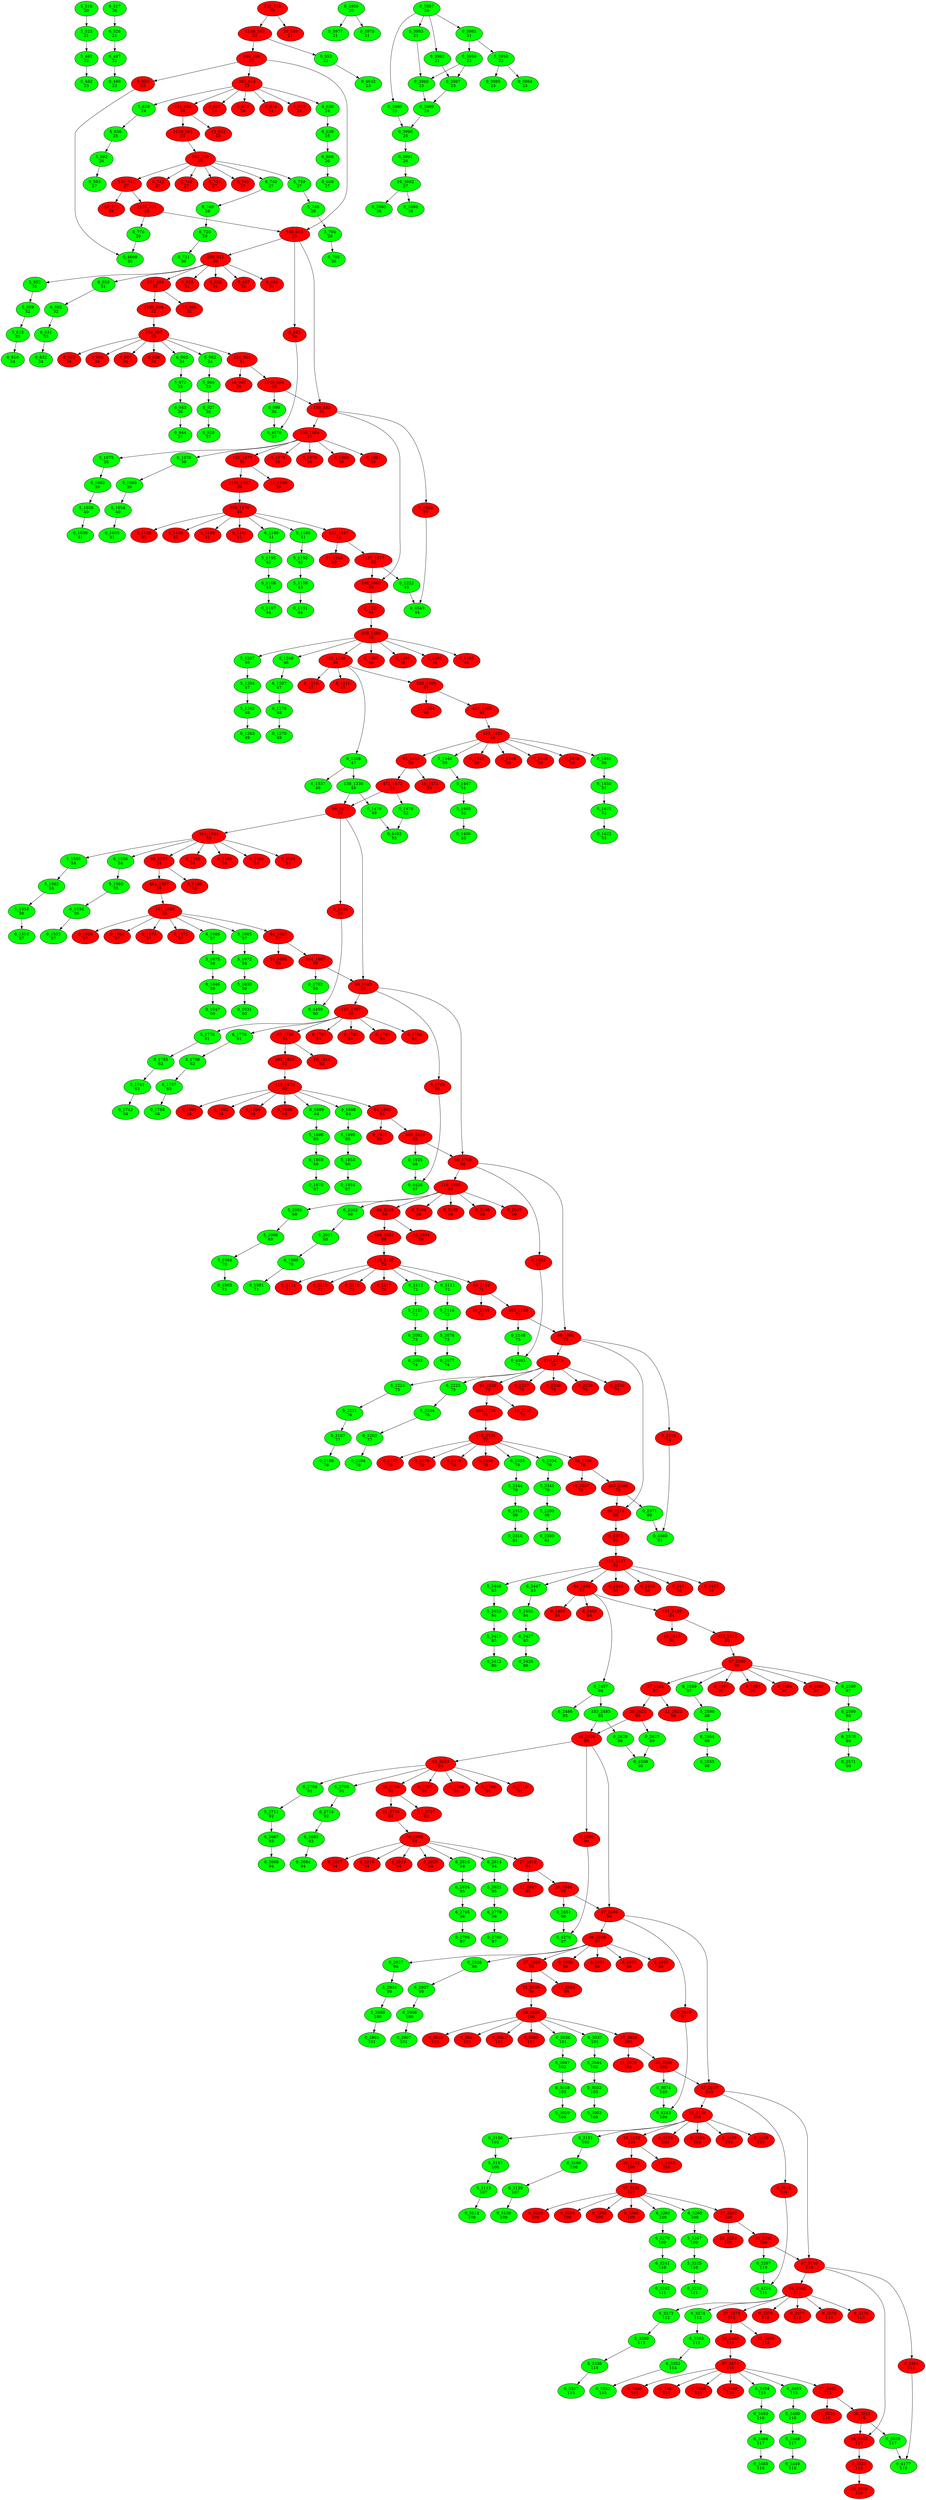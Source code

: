 digraph{
"5_516\n20" [style=filled, fillcolor = green tooltip="resnet_model/batch_normalization_3/assignmovingavg/sub_1"]
"5_516\n20" -> "5_523\n21"
"5_523\n21" [style=filled, fillcolor = green tooltip="resnet_model/batch_normalization_3/assignmovingavg/mul"]
"6_517\n20" [style=filled, fillcolor = green tooltip="resnet_model/batch_normalization_3/assignmovingavg_1/sub_1"]
"6_517\n20" -> "6_526\n21"
"6_526\n21" [style=filled, fillcolor = green tooltip="resnet_model/batch_normalization_3/assignmovingavg_1/mul"]
"132_518\n20" [style=filled, fillcolor = red tooltip="resnet_model/relu_3"]
"132_518\n20" -> "1138_548\n21"
"1138_548\n21" [style=filled, fillcolor = red tooltip="resnet_model/conv2d_5/conv2d"]
"132_518\n20" -> "10_549\n21"
"10_549\n21" [style=filled, fillcolor = red tooltip="gradients/resnet_model/conv2d_5/conv2d_grad/shapen"]
"0_3956\n20" [style=filled, fillcolor = green tooltip="piecewiseconstant/case/cond/cond/cond/switch"]
"0_3956\n20" -> "0_3977\n21"
"0_3977\n21" [style=filled, fillcolor = green tooltip="piecewiseconstant/case/cond/cond/cond/switch_t"]
"0_3956\n20" -> "0_3978\n21"
"0_3978\n21" [style=filled, fillcolor = green tooltip="piecewiseconstant/case/cond/cond/cond/switch_f"]
"0_3957\n20" [style=filled, fillcolor = green tooltip="piecewiseconstant/case/cond/cond/cond/pred_id"]
"0_3957\n20" -> "0_3980\n21"
"0_3980\n21" [style=filled, fillcolor = green tooltip="piecewiseconstant/case/cond/cond/cond/switch_3"]
"0_3957\n20" -> "0_3981\n21"
"0_3981\n21" [style=filled, fillcolor = green tooltip="piecewiseconstant/case/cond/cond/cond/cond/switch/switch_2"]
"0_3957\n20" -> "0_3982\n21"
"0_3982\n21" [style=filled, fillcolor = green tooltip="piecewiseconstant/case/cond/cond/cond/cond/switch_3"]
"0_3957\n20" -> "0_3983\n21"
"0_3983\n21" [style=filled, fillcolor = green tooltip="piecewiseconstant/case/cond/cond/cond/cond/switch_7"]
"1138_548\n21" [style=filled, fillcolor = red tooltip="resnet_model/conv2d_5/conv2d"]
"1138_548\n21" -> "199_396\n22"
"199_396\n22" [style=filled, fillcolor = red tooltip="resnet_model/add_1"]
"1138_548\n21" -> "0_553\n22"
"0_553\n22" [style=filled, fillcolor = green tooltip="gradients/resnet_model/add_1_grad/shape"]
"5_523\n21" [style=filled, fillcolor = green tooltip="resnet_model/batch_normalization_3/assignmovingavg/mul"]
"5_523\n21" -> "5_481\n22"
"5_481\n22" [style=filled, fillcolor = green tooltip="resnet_model/batch_normalization_3/assignmovingavg/assignsubvariableop"]
"6_526\n21" [style=filled, fillcolor = green tooltip="resnet_model/batch_normalization_3/assignmovingavg_1/mul"]
"6_526\n21" -> "6_497\n22"
"6_497\n22" [style=filled, fillcolor = green tooltip="resnet_model/batch_normalization_3/assignmovingavg_1/assignsubvariableop"]
"0_3981\n21" [style=filled, fillcolor = green tooltip="piecewiseconstant/case/cond/cond/cond/cond/switch/switch_2"]
"0_3981\n21" -> "0_3958\n22"
"0_3958\n22" [style=filled, fillcolor = green tooltip="piecewiseconstant/case/cond/cond/cond/cond/switch"]
"0_3981\n21" -> "0_3959\n22"
"0_3959\n22" [style=filled, fillcolor = green tooltip="piecewiseconstant/case/cond/cond/cond/cond/pred_id"]
"5_481\n22" [style=filled, fillcolor = green tooltip="resnet_model/batch_normalization_3/assignmovingavg/assignsubvariableop"]
"5_481\n22" -> "0_482\n23"
"0_482\n23" [style=filled, fillcolor = green tooltip="resnet_model/batch_normalization_3/assignmovingavg/readvariableop_1"]
"6_497\n22" [style=filled, fillcolor = green tooltip="resnet_model/batch_normalization_3/assignmovingavg_1/assignsubvariableop"]
"6_497\n22" -> "0_498\n23"
"0_498\n23" [style=filled, fillcolor = green tooltip="resnet_model/batch_normalization_3/assignmovingavg_1/readvariableop_1"]
"199_396\n22" [style=filled, fillcolor = red tooltip="resnet_model/add_1"]
"199_396\n22" -> "263_618\n23"
"263_618\n23" [style=filled, fillcolor = red tooltip="resnet_model/batch_normalization_4/fusedbatchnorm"]
"199_396\n22" -> "0_620\n23"
"0_620\n23" [style=filled, fillcolor = red tooltip="gradients/resnet_model/add_2_grad/shape_1"]
"199_396\n22" -> "198_619\n29"
"198_619\n29" [style=filled, fillcolor = red tooltip="resnet_model/add_2"]
"0_3958\n22" [style=filled, fillcolor = green tooltip="piecewiseconstant/case/cond/cond/cond/cond/switch"]
"0_3958\n22" -> "0_3984\n23"
"0_3984\n23" [style=filled, fillcolor = green tooltip="piecewiseconstant/case/cond/cond/cond/cond/switch_t"]
"0_3958\n22" -> "0_3985\n23"
"0_3985\n23" [style=filled, fillcolor = green tooltip="piecewiseconstant/case/cond/cond/cond/cond/switch_f"]
"0_3982\n21" [style=filled, fillcolor = green tooltip="piecewiseconstant/case/cond/cond/cond/cond/switch_3"]
"0_3982\n21" -> "0_3987\n23"
"0_3987\n23" [style=filled, fillcolor = green tooltip="piecewiseconstant/case/cond/cond/cond/cond/switch_4"]
"0_3959\n22" [style=filled, fillcolor = green tooltip="piecewiseconstant/case/cond/cond/cond/cond/pred_id"]
"0_3959\n22" -> "0_3987\n23"
"0_3987\n23" [style=filled, fillcolor = green tooltip="piecewiseconstant/case/cond/cond/cond/cond/switch_4"]
"0_3959\n22" -> "0_3988\n23"
"0_3988\n23" [style=filled, fillcolor = green tooltip="piecewiseconstant/case/cond/cond/cond/cond/switch_8"]
"0_3983\n21" [style=filled, fillcolor = green tooltip="piecewiseconstant/case/cond/cond/cond/cond/switch_7"]
"0_3983\n21" -> "0_3988\n23"
"0_3988\n23" [style=filled, fillcolor = green tooltip="piecewiseconstant/case/cond/cond/cond/cond/switch_8"]
"0_553\n22" [style=filled, fillcolor = green tooltip="gradients/resnet_model/add_1_grad/shape"]
"0_553\n22" -> "0_4642\n23"
"0_4642\n23" [style=filled, fillcolor = green tooltip="gradients/resnet_model/add_1_grad/broadcastgradientargs"]
"263_618\n23" [style=filled, fillcolor = red tooltip="resnet_model/batch_normalization_4/fusedbatchnorm"]
"263_618\n23" -> "5_629\n24"
"5_629\n24" [style=filled, fillcolor = green tooltip="resnet_model/batch_normalization_4/assignmovingavg/sub_1"]
"263_618\n23" -> "6_630\n24"
"6_630\n24" [style=filled, fillcolor = green tooltip="resnet_model/batch_normalization_4/assignmovingavg_1/sub_1"]
"263_618\n23" -> "131_631\n24"
"131_631\n24" [style=filled, fillcolor = red tooltip="resnet_model/relu_4"]
"263_618\n23" -> "0_632\n24"
"0_632\n24" [style=filled, fillcolor = red tooltip="gradients/zeros_like_105"]
"263_618\n23" -> "0_633\n24"
"0_633\n24" [style=filled, fillcolor = red tooltip="gradients/zeros_like_106"]
"263_618\n23" -> "0_634\n24"
"0_634\n24" [style=filled, fillcolor = red tooltip="gradients/zeros_like_107"]
"263_618\n23" -> "0_635\n24"
"0_635\n24" [style=filled, fillcolor = red tooltip="gradients/zeros_like_108"]
"0_3987\n23" [style=filled, fillcolor = green tooltip="piecewiseconstant/case/cond/cond/cond/cond/switch_4"]
"0_3987\n23" -> "0_3989\n24"
"0_3989\n24" [style=filled, fillcolor = green tooltip="piecewiseconstant/case/cond/cond/cond/cond/merge"]
"0_3988\n23" [style=filled, fillcolor = green tooltip="piecewiseconstant/case/cond/cond/cond/cond/switch_8"]
"0_3988\n23" -> "0_3989\n24"
"0_3989\n24" [style=filled, fillcolor = green tooltip="piecewiseconstant/case/cond/cond/cond/cond/merge"]
"5_629\n24" [style=filled, fillcolor = green tooltip="resnet_model/batch_normalization_4/assignmovingavg/sub_1"]
"5_629\n24" -> "5_636\n25"
"5_636\n25" [style=filled, fillcolor = green tooltip="resnet_model/batch_normalization_4/assignmovingavg/mul"]
"6_630\n24" [style=filled, fillcolor = green tooltip="resnet_model/batch_normalization_4/assignmovingavg_1/sub_1"]
"6_630\n24" -> "6_639\n25"
"6_639\n25" [style=filled, fillcolor = green tooltip="resnet_model/batch_normalization_4/assignmovingavg_1/mul"]
"131_631\n24" [style=filled, fillcolor = red tooltip="resnet_model/relu_4"]
"131_631\n24" -> "1139_661\n25"
"1139_661\n25" [style=filled, fillcolor = red tooltip="resnet_model/conv2d_6/conv2d"]
"131_631\n24" -> "10_662\n25"
"10_662\n25" [style=filled, fillcolor = red tooltip="gradients/resnet_model/conv2d_6/conv2d_grad/shapen"]
"0_3980\n21" [style=filled, fillcolor = green tooltip="piecewiseconstant/case/cond/cond/cond/switch_3"]
"0_3980\n21" -> "0_3990\n25"
"0_3990\n25" [style=filled, fillcolor = green tooltip="piecewiseconstant/case/cond/cond/cond/merge"]
"0_3989\n24" [style=filled, fillcolor = green tooltip="piecewiseconstant/case/cond/cond/cond/cond/merge"]
"0_3989\n24" -> "0_3990\n25"
"0_3990\n25" [style=filled, fillcolor = green tooltip="piecewiseconstant/case/cond/cond/cond/merge"]
"5_636\n25" [style=filled, fillcolor = green tooltip="resnet_model/batch_normalization_4/assignmovingavg/mul"]
"5_636\n25" -> "5_592\n26"
"5_592\n26" [style=filled, fillcolor = green tooltip="resnet_model/batch_normalization_4/assignmovingavg/assignsubvariableop"]
"6_639\n25" [style=filled, fillcolor = green tooltip="resnet_model/batch_normalization_4/assignmovingavg_1/mul"]
"6_639\n25" -> "6_608\n26"
"6_608\n26" [style=filled, fillcolor = green tooltip="resnet_model/batch_normalization_4/assignmovingavg_1/assignsubvariableop"]
"1139_661\n25" [style=filled, fillcolor = red tooltip="resnet_model/conv2d_6/conv2d"]
"1139_661\n25" -> "261_730\n26"
"261_730\n26" [style=filled, fillcolor = red tooltip="resnet_model/batch_normalization_5/fusedbatchnorm"]
"0_3990\n25" [style=filled, fillcolor = green tooltip="piecewiseconstant/case/cond/cond/cond/merge"]
"0_3990\n25" -> "0_3991\n26"
"0_3991\n26" [style=filled, fillcolor = green tooltip="piecewiseconstant/case/cond/cond/merge"]
"5_592\n26" [style=filled, fillcolor = green tooltip="resnet_model/batch_normalization_4/assignmovingavg/assignsubvariableop"]
"5_592\n26" -> "0_593\n27"
"0_593\n27" [style=filled, fillcolor = green tooltip="resnet_model/batch_normalization_4/assignmovingavg/readvariableop_1"]
"6_608\n26" [style=filled, fillcolor = green tooltip="resnet_model/batch_normalization_4/assignmovingavg_1/assignsubvariableop"]
"6_608\n26" -> "0_609\n27"
"0_609\n27" [style=filled, fillcolor = green tooltip="resnet_model/batch_normalization_4/assignmovingavg_1/readvariableop_1"]
"261_730\n26" [style=filled, fillcolor = red tooltip="resnet_model/batch_normalization_5/fusedbatchnorm"]
"261_730\n26" -> "5_739\n27"
"5_739\n27" [style=filled, fillcolor = green tooltip="resnet_model/batch_normalization_5/assignmovingavg/sub_1"]
"261_730\n26" -> "6_740\n27"
"6_740\n27" [style=filled, fillcolor = green tooltip="resnet_model/batch_normalization_5/assignmovingavg_1/sub_1"]
"261_730\n26" -> "131_741\n27"
"131_741\n27" [style=filled, fillcolor = red tooltip="resnet_model/relu_5"]
"261_730\n26" -> "0_742\n27"
"0_742\n27" [style=filled, fillcolor = red tooltip="gradients/zeros_like_101"]
"261_730\n26" -> "0_743\n27"
"0_743\n27" [style=filled, fillcolor = red tooltip="gradients/zeros_like_102"]
"261_730\n26" -> "0_744\n27"
"0_744\n27" [style=filled, fillcolor = red tooltip="gradients/zeros_like_103"]
"261_730\n26" -> "0_745\n27"
"0_745\n27" [style=filled, fillcolor = red tooltip="gradients/zeros_like_104"]
"0_3991\n26" [style=filled, fillcolor = green tooltip="piecewiseconstant/case/cond/cond/merge"]
"0_3991\n26" -> "10_3992\n27"
"10_3992\n27" [style=filled, fillcolor = green tooltip="piecewiseconstant/case/cond/merge"]
"5_739\n27" [style=filled, fillcolor = green tooltip="resnet_model/batch_normalization_5/assignmovingavg/sub_1"]
"5_739\n27" -> "5_746\n28"
"5_746\n28" [style=filled, fillcolor = green tooltip="resnet_model/batch_normalization_5/assignmovingavg/mul"]
"6_740\n27" [style=filled, fillcolor = green tooltip="resnet_model/batch_normalization_5/assignmovingavg_1/sub_1"]
"6_740\n27" -> "6_749\n28"
"6_749\n28" [style=filled, fillcolor = green tooltip="resnet_model/batch_normalization_5/assignmovingavg_1/mul"]
"131_741\n27" [style=filled, fillcolor = red tooltip="resnet_model/relu_5"]
"131_741\n27" -> "1135_771\n28"
"1135_771\n28" [style=filled, fillcolor = red tooltip="resnet_model/conv2d_7/conv2d"]
"131_741\n27" -> "10_772\n28"
"10_772\n28" [style=filled, fillcolor = red tooltip="gradients/resnet_model/conv2d_7/conv2d_grad/shapen"]
"10_3992\n27" [style=filled, fillcolor = green tooltip="piecewiseconstant/case/cond/merge"]
"10_3992\n27" -> "0_3993\n28"
"0_3993\n28" [style=filled, fillcolor = green tooltip="learning_rate"]
"10_3992\n27" -> "0_3994\n28"
"0_3994\n28" [style=filled, fillcolor = green tooltip="learning_rate_1"]
"1135_771\n28" [style=filled, fillcolor = red tooltip="resnet_model/conv2d_7/conv2d"]
"1135_771\n28" -> "198_619\n29"
"198_619\n29" [style=filled, fillcolor = red tooltip="resnet_model/add_2"]
"1135_771\n28" -> "0_776\n29"
"0_776\n29" [style=filled, fillcolor = green tooltip="gradients/resnet_model/add_2_grad/shape"]
"5_746\n28" [style=filled, fillcolor = green tooltip="resnet_model/batch_normalization_5/assignmovingavg/mul"]
"5_746\n28" -> "5_704\n29"
"5_704\n29" [style=filled, fillcolor = green tooltip="resnet_model/batch_normalization_5/assignmovingavg/assignsubvariableop"]
"6_749\n28" [style=filled, fillcolor = green tooltip="resnet_model/batch_normalization_5/assignmovingavg_1/mul"]
"6_749\n28" -> "6_720\n29"
"6_720\n29" [style=filled, fillcolor = green tooltip="resnet_model/batch_normalization_5/assignmovingavg_1/assignsubvariableop"]
"5_704\n29" [style=filled, fillcolor = green tooltip="resnet_model/batch_normalization_5/assignmovingavg/assignsubvariableop"]
"5_704\n29" -> "0_705\n30"
"0_705\n30" [style=filled, fillcolor = green tooltip="resnet_model/batch_normalization_5/assignmovingavg/readvariableop_1"]
"6_720\n29" [style=filled, fillcolor = green tooltip="resnet_model/batch_normalization_5/assignmovingavg_1/assignsubvariableop"]
"6_720\n29" -> "0_721\n30"
"0_721\n30" [style=filled, fillcolor = green tooltip="resnet_model/batch_normalization_5/assignmovingavg_1/readvariableop_1"]
"198_619\n29" [style=filled, fillcolor = red tooltip="resnet_model/add_2"]
"198_619\n29" -> "259_841\n30"
"259_841\n30" [style=filled, fillcolor = red tooltip="resnet_model/batch_normalization_6/fusedbatchnorm"]
"198_619\n29" -> "0_843\n30"
"0_843\n30" [style=filled, fillcolor = red tooltip="gradients/resnet_model/add_3_grad/shape_1"]
"198_619\n29" -> "198_842\n36"
"198_842\n36" [style=filled, fillcolor = red tooltip="resnet_model/add_3"]
"0_620\n23" [style=filled, fillcolor = red tooltip="gradients/resnet_model/add_2_grad/shape_1"]
"0_620\n23" -> "0_4609\n30"
"0_4609\n30" [style=filled, fillcolor = green tooltip="gradients/resnet_model/add_2_grad/broadcastgradientargs"]
"0_776\n29" [style=filled, fillcolor = green tooltip="gradients/resnet_model/add_2_grad/shape"]
"0_776\n29" -> "0_4609\n30"
"0_4609\n30" [style=filled, fillcolor = green tooltip="gradients/resnet_model/add_2_grad/broadcastgradientargs"]
"259_841\n30" [style=filled, fillcolor = red tooltip="resnet_model/batch_normalization_6/fusedbatchnorm"]
"259_841\n30" -> "5_852\n31"
"5_852\n31" [style=filled, fillcolor = green tooltip="resnet_model/batch_normalization_6/assignmovingavg/sub_1"]
"259_841\n30" -> "6_853\n31"
"6_853\n31" [style=filled, fillcolor = green tooltip="resnet_model/batch_normalization_6/assignmovingavg_1/sub_1"]
"259_841\n30" -> "131_854\n31"
"131_854\n31" [style=filled, fillcolor = red tooltip="resnet_model/relu_6"]
"259_841\n30" -> "0_855\n31"
"0_855\n31" [style=filled, fillcolor = red tooltip="gradients/zeros_like_97"]
"259_841\n30" -> "0_856\n31"
"0_856\n31" [style=filled, fillcolor = red tooltip="gradients/zeros_like_98"]
"259_841\n30" -> "0_857\n31"
"0_857\n31" [style=filled, fillcolor = red tooltip="gradients/zeros_like_99"]
"259_841\n30" -> "0_858\n31"
"0_858\n31" [style=filled, fillcolor = red tooltip="gradients/zeros_like_100"]
"5_852\n31" [style=filled, fillcolor = green tooltip="resnet_model/batch_normalization_6/assignmovingavg/sub_1"]
"5_852\n31" -> "5_859\n32"
"5_859\n32" [style=filled, fillcolor = green tooltip="resnet_model/batch_normalization_6/assignmovingavg/mul"]
"6_853\n31" [style=filled, fillcolor = green tooltip="resnet_model/batch_normalization_6/assignmovingavg_1/sub_1"]
"6_853\n31" -> "6_862\n32"
"6_862\n32" [style=filled, fillcolor = green tooltip="resnet_model/batch_normalization_6/assignmovingavg_1/mul"]
"131_854\n31" [style=filled, fillcolor = red tooltip="resnet_model/relu_6"]
"131_854\n31" -> "1136_884\n32"
"1136_884\n32" [style=filled, fillcolor = red tooltip="resnet_model/conv2d_8/conv2d"]
"131_854\n31" -> "10_885\n32"
"10_885\n32" [style=filled, fillcolor = red tooltip="gradients/resnet_model/conv2d_8/conv2d_grad/shapen"]
"5_859\n32" [style=filled, fillcolor = green tooltip="resnet_model/batch_normalization_6/assignmovingavg/mul"]
"5_859\n32" -> "5_815\n33"
"5_815\n33" [style=filled, fillcolor = green tooltip="resnet_model/batch_normalization_6/assignmovingavg/assignsubvariableop"]
"6_862\n32" [style=filled, fillcolor = green tooltip="resnet_model/batch_normalization_6/assignmovingavg_1/mul"]
"6_862\n32" -> "6_831\n33"
"6_831\n33" [style=filled, fillcolor = green tooltip="resnet_model/batch_normalization_6/assignmovingavg_1/assignsubvariableop"]
"1136_884\n32" [style=filled, fillcolor = red tooltip="resnet_model/conv2d_8/conv2d"]
"1136_884\n32" -> "259_953\n33"
"259_953\n33" [style=filled, fillcolor = red tooltip="resnet_model/batch_normalization_7/fusedbatchnorm"]
"5_815\n33" [style=filled, fillcolor = green tooltip="resnet_model/batch_normalization_6/assignmovingavg/assignsubvariableop"]
"5_815\n33" -> "0_816\n34"
"0_816\n34" [style=filled, fillcolor = green tooltip="resnet_model/batch_normalization_6/assignmovingavg/readvariableop_1"]
"6_831\n33" [style=filled, fillcolor = green tooltip="resnet_model/batch_normalization_6/assignmovingavg_1/assignsubvariableop"]
"6_831\n33" -> "0_832\n34"
"0_832\n34" [style=filled, fillcolor = green tooltip="resnet_model/batch_normalization_6/assignmovingavg_1/readvariableop_1"]
"259_953\n33" [style=filled, fillcolor = red tooltip="resnet_model/batch_normalization_7/fusedbatchnorm"]
"259_953\n33" -> "5_962\n34"
"5_962\n34" [style=filled, fillcolor = green tooltip="resnet_model/batch_normalization_7/assignmovingavg/sub_1"]
"259_953\n33" -> "6_963\n34"
"6_963\n34" [style=filled, fillcolor = green tooltip="resnet_model/batch_normalization_7/assignmovingavg_1/sub_1"]
"259_953\n33" -> "131_964\n34"
"131_964\n34" [style=filled, fillcolor = red tooltip="resnet_model/relu_7"]
"259_953\n33" -> "0_965\n34"
"0_965\n34" [style=filled, fillcolor = red tooltip="gradients/zeros_like_93"]
"259_953\n33" -> "0_966\n34"
"0_966\n34" [style=filled, fillcolor = red tooltip="gradients/zeros_like_94"]
"259_953\n33" -> "0_967\n34"
"0_967\n34" [style=filled, fillcolor = red tooltip="gradients/zeros_like_95"]
"259_953\n33" -> "0_968\n34"
"0_968\n34" [style=filled, fillcolor = red tooltip="gradients/zeros_like_96"]
"5_962\n34" [style=filled, fillcolor = green tooltip="resnet_model/batch_normalization_7/assignmovingavg/sub_1"]
"5_962\n34" -> "5_969\n35"
"5_969\n35" [style=filled, fillcolor = green tooltip="resnet_model/batch_normalization_7/assignmovingavg/mul"]
"6_963\n34" [style=filled, fillcolor = green tooltip="resnet_model/batch_normalization_7/assignmovingavg_1/sub_1"]
"6_963\n34" -> "5_972\n35"
"5_972\n35" [style=filled, fillcolor = green tooltip="resnet_model/batch_normalization_7/assignmovingavg_1/mul"]
"131_964\n34" [style=filled, fillcolor = red tooltip="resnet_model/relu_7"]
"131_964\n34" -> "1136_994\n35"
"1136_994\n35" [style=filled, fillcolor = red tooltip="resnet_model/conv2d_9/conv2d"]
"131_964\n34" -> "10_995\n35"
"10_995\n35" [style=filled, fillcolor = red tooltip="gradients/resnet_model/conv2d_9/conv2d_grad/shapen"]
"1136_994\n35" [style=filled, fillcolor = red tooltip="resnet_model/conv2d_9/conv2d"]
"1136_994\n35" -> "198_842\n36"
"198_842\n36" [style=filled, fillcolor = red tooltip="resnet_model/add_3"]
"1136_994\n35" -> "0_999\n36"
"0_999\n36" [style=filled, fillcolor = green tooltip="gradients/resnet_model/add_3_grad/shape"]
"5_969\n35" [style=filled, fillcolor = green tooltip="resnet_model/batch_normalization_7/assignmovingavg/mul"]
"5_969\n35" -> "5_927\n36"
"5_927\n36" [style=filled, fillcolor = green tooltip="resnet_model/batch_normalization_7/assignmovingavg/assignsubvariableop"]
"5_972\n35" [style=filled, fillcolor = green tooltip="resnet_model/batch_normalization_7/assignmovingavg_1/mul"]
"5_972\n35" -> "6_943\n36"
"6_943\n36" [style=filled, fillcolor = green tooltip="resnet_model/batch_normalization_7/assignmovingavg_1/assignsubvariableop"]
"5_927\n36" [style=filled, fillcolor = green tooltip="resnet_model/batch_normalization_7/assignmovingavg/assignsubvariableop"]
"5_927\n36" -> "0_928\n37"
"0_928\n37" [style=filled, fillcolor = green tooltip="resnet_model/batch_normalization_7/assignmovingavg/readvariableop_1"]
"6_943\n36" [style=filled, fillcolor = green tooltip="resnet_model/batch_normalization_7/assignmovingavg_1/assignsubvariableop"]
"6_943\n36" -> "0_944\n37"
"0_944\n37" [style=filled, fillcolor = green tooltip="resnet_model/batch_normalization_7/assignmovingavg_1/readvariableop_1"]
"198_842\n36" [style=filled, fillcolor = red tooltip="resnet_model/add_3"]
"198_842\n36" -> "259_1064\n37"
"259_1064\n37" [style=filled, fillcolor = red tooltip="resnet_model/batch_normalization_8/fusedbatchnorm"]
"198_842\n36" -> "0_1066\n37"
"0_1066\n37" [style=filled, fillcolor = red tooltip="gradients/resnet_model/add_4_grad/shape_1"]
"198_842\n36" -> "198_1065\n43"
"198_1065\n43" [style=filled, fillcolor = red tooltip="resnet_model/add_4"]
"0_843\n30" [style=filled, fillcolor = red tooltip="gradients/resnet_model/add_3_grad/shape_1"]
"0_843\n30" -> "0_4576\n37"
"0_4576\n37" [style=filled, fillcolor = green tooltip="gradients/resnet_model/add_3_grad/broadcastgradientargs"]
"0_999\n36" [style=filled, fillcolor = green tooltip="gradients/resnet_model/add_3_grad/shape"]
"0_999\n36" -> "0_4576\n37"
"0_4576\n37" [style=filled, fillcolor = green tooltip="gradients/resnet_model/add_3_grad/broadcastgradientargs"]
"259_1064\n37" [style=filled, fillcolor = red tooltip="resnet_model/batch_normalization_8/fusedbatchnorm"]
"259_1064\n37" -> "5_1075\n38"
"5_1075\n38" [style=filled, fillcolor = green tooltip="resnet_model/batch_normalization_8/assignmovingavg/sub_1"]
"259_1064\n37" -> "6_1076\n38"
"6_1076\n38" [style=filled, fillcolor = green tooltip="resnet_model/batch_normalization_8/assignmovingavg_1/sub_1"]
"259_1064\n37" -> "131_1077\n38"
"131_1077\n38" [style=filled, fillcolor = red tooltip="resnet_model/relu_8"]
"259_1064\n37" -> "0_1078\n38"
"0_1078\n38" [style=filled, fillcolor = red tooltip="gradients/zeros_like_89"]
"259_1064\n37" -> "0_1079\n38"
"0_1079\n38" [style=filled, fillcolor = red tooltip="gradients/zeros_like_90"]
"259_1064\n37" -> "0_1080\n38"
"0_1080\n38" [style=filled, fillcolor = red tooltip="gradients/zeros_like_91"]
"259_1064\n37" -> "0_1081\n38"
"0_1081\n38" [style=filled, fillcolor = red tooltip="gradients/zeros_like_92"]
"5_1075\n38" [style=filled, fillcolor = green tooltip="resnet_model/batch_normalization_8/assignmovingavg/sub_1"]
"5_1075\n38" -> "5_1082\n39"
"5_1082\n39" [style=filled, fillcolor = green tooltip="resnet_model/batch_normalization_8/assignmovingavg/mul"]
"6_1076\n38" [style=filled, fillcolor = green tooltip="resnet_model/batch_normalization_8/assignmovingavg_1/sub_1"]
"6_1076\n38" -> "5_1085\n39"
"5_1085\n39" [style=filled, fillcolor = green tooltip="resnet_model/batch_normalization_8/assignmovingavg_1/mul"]
"131_1077\n38" [style=filled, fillcolor = red tooltip="resnet_model/relu_8"]
"131_1077\n38" -> "1136_1107\n39"
"1136_1107\n39" [style=filled, fillcolor = red tooltip="resnet_model/conv2d_10/conv2d"]
"131_1077\n38" -> "11_1108\n39"
"11_1108\n39" [style=filled, fillcolor = red tooltip="gradients/resnet_model/conv2d_10/conv2d_grad/shapen"]
"5_1082\n39" [style=filled, fillcolor = green tooltip="resnet_model/batch_normalization_8/assignmovingavg/mul"]
"5_1082\n39" -> "5_1038\n40"
"5_1038\n40" [style=filled, fillcolor = green tooltip="resnet_model/batch_normalization_8/assignmovingavg/assignsubvariableop"]
"5_1085\n39" [style=filled, fillcolor = green tooltip="resnet_model/batch_normalization_8/assignmovingavg_1/mul"]
"5_1085\n39" -> "6_1054\n40"
"6_1054\n40" [style=filled, fillcolor = green tooltip="resnet_model/batch_normalization_8/assignmovingavg_1/assignsubvariableop"]
"1136_1107\n39" [style=filled, fillcolor = red tooltip="resnet_model/conv2d_10/conv2d"]
"1136_1107\n39" -> "258_1176\n40"
"258_1176\n40" [style=filled, fillcolor = red tooltip="resnet_model/batch_normalization_9/fusedbatchnorm"]
"5_1038\n40" [style=filled, fillcolor = green tooltip="resnet_model/batch_normalization_8/assignmovingavg/assignsubvariableop"]
"5_1038\n40" -> "0_1039\n41"
"0_1039\n41" [style=filled, fillcolor = green tooltip="resnet_model/batch_normalization_8/assignmovingavg/readvariableop_1"]
"6_1054\n40" [style=filled, fillcolor = green tooltip="resnet_model/batch_normalization_8/assignmovingavg_1/assignsubvariableop"]
"6_1054\n40" -> "0_1055\n41"
"0_1055\n41" [style=filled, fillcolor = green tooltip="resnet_model/batch_normalization_8/assignmovingavg_1/readvariableop_1"]
"258_1176\n40" [style=filled, fillcolor = red tooltip="resnet_model/batch_normalization_9/fusedbatchnorm"]
"258_1176\n40" -> "5_1185\n41"
"5_1185\n41" [style=filled, fillcolor = green tooltip="resnet_model/batch_normalization_9/assignmovingavg/sub_1"]
"258_1176\n40" -> "6_1186\n41"
"6_1186\n41" [style=filled, fillcolor = green tooltip="resnet_model/batch_normalization_9/assignmovingavg_1/sub_1"]
"258_1176\n40" -> "131_1187\n41"
"131_1187\n41" [style=filled, fillcolor = red tooltip="resnet_model/relu_9"]
"258_1176\n40" -> "0_1188\n41"
"0_1188\n41" [style=filled, fillcolor = red tooltip="gradients/zeros_like_85"]
"258_1176\n40" -> "0_1189\n41"
"0_1189\n41" [style=filled, fillcolor = red tooltip="gradients/zeros_like_86"]
"258_1176\n40" -> "0_1190\n41"
"0_1190\n41" [style=filled, fillcolor = red tooltip="gradients/zeros_like_87"]
"258_1176\n40" -> "0_1191\n41"
"0_1191\n41" [style=filled, fillcolor = red tooltip="gradients/zeros_like_88"]
"5_1185\n41" [style=filled, fillcolor = green tooltip="resnet_model/batch_normalization_9/assignmovingavg/sub_1"]
"5_1185\n41" -> "5_1192\n42"
"5_1192\n42" [style=filled, fillcolor = green tooltip="resnet_model/batch_normalization_9/assignmovingavg/mul"]
"6_1186\n41" [style=filled, fillcolor = green tooltip="resnet_model/batch_normalization_9/assignmovingavg_1/sub_1"]
"6_1186\n41" -> "5_1195\n42"
"5_1195\n42" [style=filled, fillcolor = green tooltip="resnet_model/batch_normalization_9/assignmovingavg_1/mul"]
"131_1187\n41" [style=filled, fillcolor = red tooltip="resnet_model/relu_9"]
"131_1187\n41" -> "1137_1217\n42"
"1137_1217\n42" [style=filled, fillcolor = red tooltip="resnet_model/conv2d_11/conv2d"]
"131_1187\n41" -> "11_1218\n42"
"11_1218\n42" [style=filled, fillcolor = red tooltip="gradients/resnet_model/conv2d_11/conv2d_grad/shapen"]
"1137_1217\n42" [style=filled, fillcolor = red tooltip="resnet_model/conv2d_11/conv2d"]
"1137_1217\n42" -> "198_1065\n43"
"198_1065\n43" [style=filled, fillcolor = red tooltip="resnet_model/add_4"]
"1137_1217\n42" -> "0_1222\n43"
"0_1222\n43" [style=filled, fillcolor = green tooltip="gradients/resnet_model/add_4_grad/shape"]
"5_1192\n42" [style=filled, fillcolor = green tooltip="resnet_model/batch_normalization_9/assignmovingavg/mul"]
"5_1192\n42" -> "5_1150\n43"
"5_1150\n43" [style=filled, fillcolor = green tooltip="resnet_model/batch_normalization_9/assignmovingavg/assignsubvariableop"]
"5_1195\n42" [style=filled, fillcolor = green tooltip="resnet_model/batch_normalization_9/assignmovingavg_1/mul"]
"5_1195\n42" -> "6_1166\n43"
"6_1166\n43" [style=filled, fillcolor = green tooltip="resnet_model/batch_normalization_9/assignmovingavg_1/assignsubvariableop"]
"5_1150\n43" [style=filled, fillcolor = green tooltip="resnet_model/batch_normalization_9/assignmovingavg/assignsubvariableop"]
"5_1150\n43" -> "0_1151\n44"
"0_1151\n44" [style=filled, fillcolor = green tooltip="resnet_model/batch_normalization_9/assignmovingavg/readvariableop_1"]
"6_1166\n43" [style=filled, fillcolor = green tooltip="resnet_model/batch_normalization_9/assignmovingavg_1/assignsubvariableop"]
"6_1166\n43" -> "0_1167\n44"
"0_1167\n44" [style=filled, fillcolor = green tooltip="resnet_model/batch_normalization_9/assignmovingavg_1/readvariableop_1"]
"198_1065\n43" [style=filled, fillcolor = red tooltip="resnet_model/add_4"]
"198_1065\n43" -> "0_1223\n44"
"0_1223\n44" [style=filled, fillcolor = red tooltip="resnet_model/block_layer1"]
"0_1066\n37" [style=filled, fillcolor = red tooltip="gradients/resnet_model/add_4_grad/shape_1"]
"0_1066\n37" -> "0_4543\n44"
"0_4543\n44" [style=filled, fillcolor = green tooltip="gradients/resnet_model/add_4_grad/broadcastgradientargs"]
"0_1222\n43" [style=filled, fillcolor = green tooltip="gradients/resnet_model/add_4_grad/shape"]
"0_1222\n43" -> "0_4543\n44"
"0_4543\n44" [style=filled, fillcolor = green tooltip="gradients/resnet_model/add_4_grad/broadcastgradientargs"]
"0_1223\n44" [style=filled, fillcolor = red tooltip="resnet_model/block_layer1"]
"0_1223\n44" -> "259_1288\n45"
"259_1288\n45" [style=filled, fillcolor = red tooltip="resnet_model/batch_normalization_10/fusedbatchnorm"]
"259_1288\n45" [style=filled, fillcolor = red tooltip="resnet_model/batch_normalization_10/fusedbatchnorm"]
"259_1288\n45" -> "5_1297\n46"
"5_1297\n46" [style=filled, fillcolor = green tooltip="resnet_model/batch_normalization_10/assignmovingavg/sub_1"]
"259_1288\n45" -> "6_1298\n46"
"6_1298\n46" [style=filled, fillcolor = green tooltip="resnet_model/batch_normalization_10/assignmovingavg_1/sub_1"]
"259_1288\n45" -> "131_1299\n46"
"131_1299\n46" [style=filled, fillcolor = red tooltip="resnet_model/relu_10"]
"259_1288\n45" -> "0_1300\n46"
"0_1300\n46" [style=filled, fillcolor = red tooltip="gradients/zeros_like_81"]
"259_1288\n45" -> "0_1301\n46"
"0_1301\n46" [style=filled, fillcolor = red tooltip="gradients/zeros_like_82"]
"259_1288\n45" -> "0_1302\n46"
"0_1302\n46" [style=filled, fillcolor = red tooltip="gradients/zeros_like_83"]
"259_1288\n45" -> "0_1303\n46"
"0_1303\n46" [style=filled, fillcolor = red tooltip="gradients/zeros_like_84"]
"5_1297\n46" [style=filled, fillcolor = green tooltip="resnet_model/batch_normalization_10/assignmovingavg/sub_1"]
"5_1297\n46" -> "5_1304\n47"
"5_1304\n47" [style=filled, fillcolor = green tooltip="resnet_model/batch_normalization_10/assignmovingavg/mul"]
"6_1298\n46" [style=filled, fillcolor = green tooltip="resnet_model/batch_normalization_10/assignmovingavg_1/sub_1"]
"6_1298\n46" -> "6_1307\n47"
"6_1307\n47" [style=filled, fillcolor = green tooltip="resnet_model/batch_normalization_10/assignmovingavg_1/mul"]
"131_1299\n46" [style=filled, fillcolor = red tooltip="resnet_model/relu_10"]
"131_1299\n46" -> "0_1308\n47"
"0_1308\n47" [style=filled, fillcolor = green tooltip="resnet_model/pad"]
"131_1299\n46" -> "235_1309\n47"
"235_1309\n47" [style=filled, fillcolor = red tooltip="resnet_model/pad_1"]
"131_1299\n46" -> "0_1310\n47"
"0_1310\n47" [style=filled, fillcolor = red tooltip="gradients/resnet_model/pad_grad/shape"]
"131_1299\n46" -> "8_1311\n47"
"8_1311\n47" [style=filled, fillcolor = red tooltip="gradients/resnet_model/pad_1_grad/shape"]
"5_1304\n47" [style=filled, fillcolor = green tooltip="resnet_model/batch_normalization_10/assignmovingavg/mul"]
"5_1304\n47" -> "5_1262\n48"
"5_1262\n48" [style=filled, fillcolor = green tooltip="resnet_model/batch_normalization_10/assignmovingavg/assignsubvariableop"]
"6_1307\n47" [style=filled, fillcolor = green tooltip="resnet_model/batch_normalization_10/assignmovingavg_1/mul"]
"6_1307\n47" -> "6_1278\n48"
"6_1278\n48" [style=filled, fillcolor = green tooltip="resnet_model/batch_normalization_10/assignmovingavg_1/assignsubvariableop"]
"0_1308\n47" [style=filled, fillcolor = green tooltip="resnet_model/pad"]
"0_1308\n47" -> "138_1336\n48"
"138_1336\n48" [style=filled, fillcolor = green tooltip="resnet_model/conv2d_12/conv2d"]
"0_1308\n47" -> "6_1337\n48"
"6_1337\n48" [style=filled, fillcolor = green tooltip="gradients/resnet_model/conv2d_12/conv2d_grad/shapen"]
"235_1309\n47" [style=filled, fillcolor = red tooltip="resnet_model/pad_1"]
"235_1309\n47" -> "423_1363\n48"
"423_1363\n48" [style=filled, fillcolor = red tooltip="resnet_model/conv2d_13/conv2d"]
"235_1309\n47" -> "11_1364\n48"
"11_1364\n48" [style=filled, fillcolor = red tooltip="gradients/resnet_model/conv2d_13/conv2d_grad/shapen"]
"5_1262\n48" [style=filled, fillcolor = green tooltip="resnet_model/batch_normalization_10/assignmovingavg/assignsubvariableop"]
"5_1262\n48" -> "0_1263\n49"
"0_1263\n49" [style=filled, fillcolor = green tooltip="resnet_model/batch_normalization_10/assignmovingavg/readvariableop_1"]
"6_1278\n48" [style=filled, fillcolor = green tooltip="resnet_model/batch_normalization_10/assignmovingavg_1/assignsubvariableop"]
"6_1278\n48" -> "0_1279\n49"
"0_1279\n49" [style=filled, fillcolor = green tooltip="resnet_model/batch_normalization_10/assignmovingavg_1/readvariableop_1"]
"423_1363\n48" [style=filled, fillcolor = red tooltip="resnet_model/conv2d_13/conv2d"]
"423_1363\n48" -> "115_1431\n49"
"115_1431\n49" [style=filled, fillcolor = red tooltip="resnet_model/batch_normalization_11/fusedbatchnorm"]
"138_1336\n48" [style=filled, fillcolor = green tooltip="resnet_model/conv2d_12/conv2d"]
"138_1336\n48" -> "0_1479\n49"
"0_1479\n49" [style=filled, fillcolor = green tooltip="gradients/resnet_model/add_5_grad/shape_1"]
"138_1336\n48" -> "99_1477\n52"
"99_1477\n52" [style=filled, fillcolor = red tooltip="resnet_model/add_5"]
"115_1431\n49" [style=filled, fillcolor = red tooltip="resnet_model/batch_normalization_11/fusedbatchnorm"]
"115_1431\n49" -> "5_1440\n50"
"5_1440\n50" [style=filled, fillcolor = green tooltip="resnet_model/batch_normalization_11/assignmovingavg/sub_1"]
"115_1431\n49" -> "6_1441\n50"
"6_1441\n50" [style=filled, fillcolor = green tooltip="resnet_model/batch_normalization_11/assignmovingavg_1/sub_1"]
"115_1431\n49" -> "63_1442\n50"
"63_1442\n50" [style=filled, fillcolor = red tooltip="resnet_model/relu_11"]
"115_1431\n49" -> "0_1443\n50"
"0_1443\n50" [style=filled, fillcolor = red tooltip="gradients/zeros_like_77"]
"115_1431\n49" -> "0_1444\n50"
"0_1444\n50" [style=filled, fillcolor = red tooltip="gradients/zeros_like_78"]
"115_1431\n49" -> "0_1445\n50"
"0_1445\n50" [style=filled, fillcolor = red tooltip="gradients/zeros_like_79"]
"115_1431\n49" -> "0_1446\n50"
"0_1446\n50" [style=filled, fillcolor = red tooltip="gradients/zeros_like_80"]
"5_1440\n50" [style=filled, fillcolor = green tooltip="resnet_model/batch_normalization_11/assignmovingavg/sub_1"]
"5_1440\n50" -> "5_1447\n51"
"5_1447\n51" [style=filled, fillcolor = green tooltip="resnet_model/batch_normalization_11/assignmovingavg/mul"]
"6_1441\n50" [style=filled, fillcolor = green tooltip="resnet_model/batch_normalization_11/assignmovingavg_1/sub_1"]
"6_1441\n50" -> "6_1450\n51"
"6_1450\n51" [style=filled, fillcolor = green tooltip="resnet_model/batch_normalization_11/assignmovingavg_1/mul"]
"63_1442\n50" [style=filled, fillcolor = red tooltip="resnet_model/relu_11"]
"63_1442\n50" -> "472_1472\n51"
"472_1472\n51" [style=filled, fillcolor = red tooltip="resnet_model/conv2d_14/conv2d"]
"63_1442\n50" -> "10_1473\n51"
"10_1473\n51" [style=filled, fillcolor = red tooltip="gradients/resnet_model/conv2d_14/conv2d_grad/shapen"]
"5_1447\n51" [style=filled, fillcolor = green tooltip="resnet_model/batch_normalization_11/assignmovingavg/mul"]
"5_1447\n51" -> "5_1405\n52"
"5_1405\n52" [style=filled, fillcolor = green tooltip="resnet_model/batch_normalization_11/assignmovingavg/assignsubvariableop"]
"6_1450\n51" [style=filled, fillcolor = green tooltip="resnet_model/batch_normalization_11/assignmovingavg_1/mul"]
"6_1450\n51" -> "6_1421\n52"
"6_1421\n52" [style=filled, fillcolor = green tooltip="resnet_model/batch_normalization_11/assignmovingavg_1/assignsubvariableop"]
"472_1472\n51" [style=filled, fillcolor = red tooltip="resnet_model/conv2d_14/conv2d"]
"472_1472\n51" -> "99_1477\n52"
"99_1477\n52" [style=filled, fillcolor = red tooltip="resnet_model/add_5"]
"472_1472\n51" -> "0_1478\n52"
"0_1478\n52" [style=filled, fillcolor = green tooltip="gradients/resnet_model/add_5_grad/shape"]
"5_1405\n52" [style=filled, fillcolor = green tooltip="resnet_model/batch_normalization_11/assignmovingavg/assignsubvariableop"]
"5_1405\n52" -> "0_1406\n53"
"0_1406\n53" [style=filled, fillcolor = green tooltip="resnet_model/batch_normalization_11/assignmovingavg/readvariableop_1"]
"6_1421\n52" [style=filled, fillcolor = green tooltip="resnet_model/batch_normalization_11/assignmovingavg_1/assignsubvariableop"]
"6_1421\n52" -> "0_1422\n53"
"0_1422\n53" [style=filled, fillcolor = green tooltip="resnet_model/batch_normalization_11/assignmovingavg_1/readvariableop_1"]
"99_1477\n52" [style=filled, fillcolor = red tooltip="resnet_model/add_5"]
"99_1477\n52" -> "116_1544\n53"
"116_1544\n53" [style=filled, fillcolor = red tooltip="resnet_model/batch_normalization_12/fusedbatchnorm"]
"99_1477\n52" -> "0_1546\n53"
"0_1546\n53" [style=filled, fillcolor = red tooltip="gradients/resnet_model/add_6_grad/shape_1"]
"99_1477\n52" -> "99_1545\n59"
"99_1545\n59" [style=filled, fillcolor = red tooltip="resnet_model/add_6"]
"0_1479\n49" [style=filled, fillcolor = green tooltip="gradients/resnet_model/add_5_grad/shape_1"]
"0_1479\n49" -> "0_4492\n53"
"0_4492\n53" [style=filled, fillcolor = green tooltip="gradients/resnet_model/add_5_grad/broadcastgradientargs"]
"0_1478\n52" [style=filled, fillcolor = green tooltip="gradients/resnet_model/add_5_grad/shape"]
"0_1478\n52" -> "0_4492\n53"
"0_4492\n53" [style=filled, fillcolor = green tooltip="gradients/resnet_model/add_5_grad/broadcastgradientargs"]
"116_1544\n53" [style=filled, fillcolor = red tooltip="resnet_model/batch_normalization_12/fusedbatchnorm"]
"116_1544\n53" -> "5_1555\n54"
"5_1555\n54" [style=filled, fillcolor = green tooltip="resnet_model/batch_normalization_12/assignmovingavg/sub_1"]
"116_1544\n53" -> "6_1556\n54"
"6_1556\n54" [style=filled, fillcolor = green tooltip="resnet_model/batch_normalization_12/assignmovingavg_1/sub_1"]
"116_1544\n53" -> "63_1557\n54"
"63_1557\n54" [style=filled, fillcolor = red tooltip="resnet_model/relu_12"]
"116_1544\n53" -> "0_1558\n54"
"0_1558\n54" [style=filled, fillcolor = red tooltip="gradients/zeros_like_73"]
"116_1544\n53" -> "0_1559\n54"
"0_1559\n54" [style=filled, fillcolor = red tooltip="gradients/zeros_like_74"]
"116_1544\n53" -> "0_1560\n54"
"0_1560\n54" [style=filled, fillcolor = red tooltip="gradients/zeros_like_75"]
"116_1544\n53" -> "0_1561\n54"
"0_1561\n54" [style=filled, fillcolor = red tooltip="gradients/zeros_like_76"]
"5_1555\n54" [style=filled, fillcolor = green tooltip="resnet_model/batch_normalization_12/assignmovingavg/sub_1"]
"5_1555\n54" -> "5_1562\n55"
"5_1562\n55" [style=filled, fillcolor = green tooltip="resnet_model/batch_normalization_12/assignmovingavg/mul"]
"6_1556\n54" [style=filled, fillcolor = green tooltip="resnet_model/batch_normalization_12/assignmovingavg_1/sub_1"]
"6_1556\n54" -> "5_1565\n55"
"5_1565\n55" [style=filled, fillcolor = green tooltip="resnet_model/batch_normalization_12/assignmovingavg_1/mul"]
"63_1557\n54" [style=filled, fillcolor = red tooltip="resnet_model/relu_12"]
"63_1557\n54" -> "464_1587\n55"
"464_1587\n55" [style=filled, fillcolor = red tooltip="resnet_model/conv2d_15/conv2d"]
"63_1557\n54" -> "9_1588\n55"
"9_1588\n55" [style=filled, fillcolor = red tooltip="gradients/resnet_model/conv2d_15/conv2d_grad/shapen"]
"5_1562\n55" [style=filled, fillcolor = green tooltip="resnet_model/batch_normalization_12/assignmovingavg/mul"]
"5_1562\n55" -> "5_1518\n56"
"5_1518\n56" [style=filled, fillcolor = green tooltip="resnet_model/batch_normalization_12/assignmovingavg/assignsubvariableop"]
"5_1565\n55" [style=filled, fillcolor = green tooltip="resnet_model/batch_normalization_12/assignmovingavg_1/mul"]
"5_1565\n55" -> "6_1534\n56"
"6_1534\n56" [style=filled, fillcolor = green tooltip="resnet_model/batch_normalization_12/assignmovingavg_1/assignsubvariableop"]
"464_1587\n55" [style=filled, fillcolor = red tooltip="resnet_model/conv2d_15/conv2d"]
"464_1587\n55" -> "115_1656\n56"
"115_1656\n56" [style=filled, fillcolor = red tooltip="resnet_model/batch_normalization_13/fusedbatchnorm"]
"5_1518\n56" [style=filled, fillcolor = green tooltip="resnet_model/batch_normalization_12/assignmovingavg/assignsubvariableop"]
"5_1518\n56" -> "0_1519\n57"
"0_1519\n57" [style=filled, fillcolor = green tooltip="resnet_model/batch_normalization_12/assignmovingavg/readvariableop_1"]
"6_1534\n56" [style=filled, fillcolor = green tooltip="resnet_model/batch_normalization_12/assignmovingavg_1/assignsubvariableop"]
"6_1534\n56" -> "0_1535\n57"
"0_1535\n57" [style=filled, fillcolor = green tooltip="resnet_model/batch_normalization_12/assignmovingavg_1/readvariableop_1"]
"115_1656\n56" [style=filled, fillcolor = red tooltip="resnet_model/batch_normalization_13/fusedbatchnorm"]
"115_1656\n56" -> "5_1665\n57"
"5_1665\n57" [style=filled, fillcolor = green tooltip="resnet_model/batch_normalization_13/assignmovingavg/sub_1"]
"115_1656\n56" -> "6_1666\n57"
"6_1666\n57" [style=filled, fillcolor = green tooltip="resnet_model/batch_normalization_13/assignmovingavg_1/sub_1"]
"115_1656\n56" -> "64_1667\n57"
"64_1667\n57" [style=filled, fillcolor = red tooltip="resnet_model/relu_13"]
"115_1656\n56" -> "0_1668\n57"
"0_1668\n57" [style=filled, fillcolor = red tooltip="gradients/zeros_like_69"]
"115_1656\n56" -> "0_1669\n57"
"0_1669\n57" [style=filled, fillcolor = red tooltip="gradients/zeros_like_70"]
"115_1656\n56" -> "0_1670\n57"
"0_1670\n57" [style=filled, fillcolor = red tooltip="gradients/zeros_like_71"]
"115_1656\n56" -> "0_1671\n57"
"0_1671\n57" [style=filled, fillcolor = red tooltip="gradients/zeros_like_72"]
"5_1665\n57" [style=filled, fillcolor = green tooltip="resnet_model/batch_normalization_13/assignmovingavg/sub_1"]
"5_1665\n57" -> "5_1672\n58"
"5_1672\n58" [style=filled, fillcolor = green tooltip="resnet_model/batch_normalization_13/assignmovingavg/mul"]
"6_1666\n57" [style=filled, fillcolor = green tooltip="resnet_model/batch_normalization_13/assignmovingavg_1/sub_1"]
"6_1666\n57" -> "5_1675\n58"
"5_1675\n58" [style=filled, fillcolor = green tooltip="resnet_model/batch_normalization_13/assignmovingavg_1/mul"]
"64_1667\n57" [style=filled, fillcolor = red tooltip="resnet_model/relu_13"]
"64_1667\n57" -> "464_1697\n58"
"464_1697\n58" [style=filled, fillcolor = red tooltip="resnet_model/conv2d_16/conv2d"]
"64_1667\n57" -> "10_1698\n58"
"10_1698\n58" [style=filled, fillcolor = red tooltip="gradients/resnet_model/conv2d_16/conv2d_grad/shapen"]
"464_1697\n58" [style=filled, fillcolor = red tooltip="resnet_model/conv2d_16/conv2d"]
"464_1697\n58" -> "99_1545\n59"
"99_1545\n59" [style=filled, fillcolor = red tooltip="resnet_model/add_6"]
"464_1697\n58" -> "0_1702\n59"
"0_1702\n59" [style=filled, fillcolor = green tooltip="gradients/resnet_model/add_6_grad/shape"]
"5_1672\n58" [style=filled, fillcolor = green tooltip="resnet_model/batch_normalization_13/assignmovingavg/mul"]
"5_1672\n58" -> "5_1630\n59"
"5_1630\n59" [style=filled, fillcolor = green tooltip="resnet_model/batch_normalization_13/assignmovingavg/assignsubvariableop"]
"5_1675\n58" [style=filled, fillcolor = green tooltip="resnet_model/batch_normalization_13/assignmovingavg_1/mul"]
"5_1675\n58" -> "6_1646\n59"
"6_1646\n59" [style=filled, fillcolor = green tooltip="resnet_model/batch_normalization_13/assignmovingavg_1/assignsubvariableop"]
"5_1630\n59" [style=filled, fillcolor = green tooltip="resnet_model/batch_normalization_13/assignmovingavg/assignsubvariableop"]
"5_1630\n59" -> "0_1631\n60"
"0_1631\n60" [style=filled, fillcolor = green tooltip="resnet_model/batch_normalization_13/assignmovingavg/readvariableop_1"]
"6_1646\n59" [style=filled, fillcolor = green tooltip="resnet_model/batch_normalization_13/assignmovingavg_1/assignsubvariableop"]
"6_1646\n59" -> "0_1647\n60"
"0_1647\n60" [style=filled, fillcolor = green tooltip="resnet_model/batch_normalization_13/assignmovingavg_1/readvariableop_1"]
"99_1545\n59" [style=filled, fillcolor = red tooltip="resnet_model/add_6"]
"99_1545\n59" -> "115_1767\n60"
"115_1767\n60" [style=filled, fillcolor = red tooltip="resnet_model/batch_normalization_14/fusedbatchnorm"]
"99_1545\n59" -> "0_1769\n60"
"0_1769\n60" [style=filled, fillcolor = red tooltip="gradients/resnet_model/add_7_grad/shape_1"]
"99_1545\n59" -> "99_1768\n66"
"99_1768\n66" [style=filled, fillcolor = red tooltip="resnet_model/add_7"]
"0_1546\n53" [style=filled, fillcolor = red tooltip="gradients/resnet_model/add_6_grad/shape_1"]
"0_1546\n53" -> "0_4459\n60"
"0_4459\n60" [style=filled, fillcolor = green tooltip="gradients/resnet_model/add_6_grad/broadcastgradientargs"]
"0_1702\n59" [style=filled, fillcolor = green tooltip="gradients/resnet_model/add_6_grad/shape"]
"0_1702\n59" -> "0_4459\n60"
"0_4459\n60" [style=filled, fillcolor = green tooltip="gradients/resnet_model/add_6_grad/broadcastgradientargs"]
"115_1767\n60" [style=filled, fillcolor = red tooltip="resnet_model/batch_normalization_14/fusedbatchnorm"]
"115_1767\n60" -> "5_1778\n61"
"5_1778\n61" [style=filled, fillcolor = green tooltip="resnet_model/batch_normalization_14/assignmovingavg/sub_1"]
"115_1767\n60" -> "6_1779\n61"
"6_1779\n61" [style=filled, fillcolor = green tooltip="resnet_model/batch_normalization_14/assignmovingavg_1/sub_1"]
"115_1767\n60" -> "63_1780\n61"
"63_1780\n61" [style=filled, fillcolor = red tooltip="resnet_model/relu_14"]
"115_1767\n60" -> "0_1781\n61"
"0_1781\n61" [style=filled, fillcolor = red tooltip="gradients/zeros_like_65"]
"115_1767\n60" -> "0_1782\n61"
"0_1782\n61" [style=filled, fillcolor = red tooltip="gradients/zeros_like_66"]
"115_1767\n60" -> "0_1783\n61"
"0_1783\n61" [style=filled, fillcolor = red tooltip="gradients/zeros_like_67"]
"115_1767\n60" -> "0_1784\n61"
"0_1784\n61" [style=filled, fillcolor = red tooltip="gradients/zeros_like_68"]
"5_1778\n61" [style=filled, fillcolor = green tooltip="resnet_model/batch_normalization_14/assignmovingavg/sub_1"]
"5_1778\n61" -> "5_1785\n62"
"5_1785\n62" [style=filled, fillcolor = green tooltip="resnet_model/batch_normalization_14/assignmovingavg/mul"]
"6_1779\n61" [style=filled, fillcolor = green tooltip="resnet_model/batch_normalization_14/assignmovingavg_1/sub_1"]
"6_1779\n61" -> "5_1788\n62"
"5_1788\n62" [style=filled, fillcolor = green tooltip="resnet_model/batch_normalization_14/assignmovingavg_1/mul"]
"63_1780\n61" [style=filled, fillcolor = red tooltip="resnet_model/relu_14"]
"63_1780\n61" -> "462_1810\n62"
"462_1810\n62" [style=filled, fillcolor = red tooltip="resnet_model/conv2d_17/conv2d"]
"63_1780\n61" -> "10_1811\n62"
"10_1811\n62" [style=filled, fillcolor = red tooltip="gradients/resnet_model/conv2d_17/conv2d_grad/shapen"]
"5_1785\n62" [style=filled, fillcolor = green tooltip="resnet_model/batch_normalization_14/assignmovingavg/mul"]
"5_1785\n62" -> "5_1741\n63"
"5_1741\n63" [style=filled, fillcolor = green tooltip="resnet_model/batch_normalization_14/assignmovingavg/assignsubvariableop"]
"5_1788\n62" [style=filled, fillcolor = green tooltip="resnet_model/batch_normalization_14/assignmovingavg_1/mul"]
"5_1788\n62" -> "6_1757\n63"
"6_1757\n63" [style=filled, fillcolor = green tooltip="resnet_model/batch_normalization_14/assignmovingavg_1/assignsubvariableop"]
"462_1810\n62" [style=filled, fillcolor = red tooltip="resnet_model/conv2d_17/conv2d"]
"462_1810\n62" -> "115_1879\n63"
"115_1879\n63" [style=filled, fillcolor = red tooltip="resnet_model/batch_normalization_15/fusedbatchnorm"]
"5_1741\n63" [style=filled, fillcolor = green tooltip="resnet_model/batch_normalization_14/assignmovingavg/assignsubvariableop"]
"5_1741\n63" -> "0_1742\n64"
"0_1742\n64" [style=filled, fillcolor = green tooltip="resnet_model/batch_normalization_14/assignmovingavg/readvariableop_1"]
"6_1757\n63" [style=filled, fillcolor = green tooltip="resnet_model/batch_normalization_14/assignmovingavg_1/assignsubvariableop"]
"6_1757\n63" -> "0_1758\n64"
"0_1758\n64" [style=filled, fillcolor = green tooltip="resnet_model/batch_normalization_14/assignmovingavg_1/readvariableop_1"]
"115_1879\n63" [style=filled, fillcolor = red tooltip="resnet_model/batch_normalization_15/fusedbatchnorm"]
"115_1879\n63" -> "5_1888\n64"
"5_1888\n64" [style=filled, fillcolor = green tooltip="resnet_model/batch_normalization_15/assignmovingavg/sub_1"]
"115_1879\n63" -> "6_1889\n64"
"6_1889\n64" [style=filled, fillcolor = green tooltip="resnet_model/batch_normalization_15/assignmovingavg_1/sub_1"]
"115_1879\n63" -> "64_1890\n64"
"64_1890\n64" [style=filled, fillcolor = red tooltip="resnet_model/relu_15"]
"115_1879\n63" -> "0_1891\n64"
"0_1891\n64" [style=filled, fillcolor = red tooltip="gradients/zeros_like_61"]
"115_1879\n63" -> "0_1892\n64"
"0_1892\n64" [style=filled, fillcolor = red tooltip="gradients/zeros_like_62"]
"115_1879\n63" -> "0_1893\n64"
"0_1893\n64" [style=filled, fillcolor = red tooltip="gradients/zeros_like_63"]
"115_1879\n63" -> "0_1894\n64"
"0_1894\n64" [style=filled, fillcolor = red tooltip="gradients/zeros_like_64"]
"5_1888\n64" [style=filled, fillcolor = green tooltip="resnet_model/batch_normalization_15/assignmovingavg/sub_1"]
"5_1888\n64" -> "5_1895\n65"
"5_1895\n65" [style=filled, fillcolor = green tooltip="resnet_model/batch_normalization_15/assignmovingavg/mul"]
"6_1889\n64" [style=filled, fillcolor = green tooltip="resnet_model/batch_normalization_15/assignmovingavg_1/sub_1"]
"6_1889\n64" -> "5_1898\n65"
"5_1898\n65" [style=filled, fillcolor = green tooltip="resnet_model/batch_normalization_15/assignmovingavg_1/mul"]
"64_1890\n64" [style=filled, fillcolor = red tooltip="resnet_model/relu_15"]
"64_1890\n64" -> "465_1920\n65"
"465_1920\n65" [style=filled, fillcolor = red tooltip="resnet_model/conv2d_18/conv2d"]
"64_1890\n64" -> "9_1921\n65"
"9_1921\n65" [style=filled, fillcolor = red tooltip="gradients/resnet_model/conv2d_18/conv2d_grad/shapen"]
"465_1920\n65" [style=filled, fillcolor = red tooltip="resnet_model/conv2d_18/conv2d"]
"465_1920\n65" -> "99_1768\n66"
"99_1768\n66" [style=filled, fillcolor = red tooltip="resnet_model/add_7"]
"465_1920\n65" -> "0_1925\n66"
"0_1925\n66" [style=filled, fillcolor = green tooltip="gradients/resnet_model/add_7_grad/shape"]
"5_1895\n65" [style=filled, fillcolor = green tooltip="resnet_model/batch_normalization_15/assignmovingavg/mul"]
"5_1895\n65" -> "5_1853\n66"
"5_1853\n66" [style=filled, fillcolor = green tooltip="resnet_model/batch_normalization_15/assignmovingavg/assignsubvariableop"]
"5_1898\n65" [style=filled, fillcolor = green tooltip="resnet_model/batch_normalization_15/assignmovingavg_1/mul"]
"5_1898\n65" -> "6_1869\n66"
"6_1869\n66" [style=filled, fillcolor = green tooltip="resnet_model/batch_normalization_15/assignmovingavg_1/assignsubvariableop"]
"5_1853\n66" [style=filled, fillcolor = green tooltip="resnet_model/batch_normalization_15/assignmovingavg/assignsubvariableop"]
"5_1853\n66" -> "0_1854\n67"
"0_1854\n67" [style=filled, fillcolor = green tooltip="resnet_model/batch_normalization_15/assignmovingavg/readvariableop_1"]
"6_1869\n66" [style=filled, fillcolor = green tooltip="resnet_model/batch_normalization_15/assignmovingavg_1/assignsubvariableop"]
"6_1869\n66" -> "0_1870\n67"
"0_1870\n67" [style=filled, fillcolor = green tooltip="resnet_model/batch_normalization_15/assignmovingavg_1/readvariableop_1"]
"99_1768\n66" [style=filled, fillcolor = red tooltip="resnet_model/add_7"]
"99_1768\n66" -> "116_1990\n67"
"116_1990\n67" [style=filled, fillcolor = red tooltip="resnet_model/batch_normalization_16/fusedbatchnorm"]
"99_1768\n66" -> "0_1992\n67"
"0_1992\n67" [style=filled, fillcolor = red tooltip="gradients/resnet_model/add_8_grad/shape_1"]
"99_1768\n66" -> "99_1991\n73"
"99_1991\n73" [style=filled, fillcolor = red tooltip="resnet_model/add_8"]
"0_1769\n60" [style=filled, fillcolor = red tooltip="gradients/resnet_model/add_7_grad/shape_1"]
"0_1769\n60" -> "0_4426\n67"
"0_4426\n67" [style=filled, fillcolor = green tooltip="gradients/resnet_model/add_7_grad/broadcastgradientargs"]
"0_1925\n66" [style=filled, fillcolor = green tooltip="gradients/resnet_model/add_7_grad/shape"]
"0_1925\n66" -> "0_4426\n67"
"0_4426\n67" [style=filled, fillcolor = green tooltip="gradients/resnet_model/add_7_grad/broadcastgradientargs"]
"116_1990\n67" [style=filled, fillcolor = red tooltip="resnet_model/batch_normalization_16/fusedbatchnorm"]
"116_1990\n67" -> "5_2001\n68"
"5_2001\n68" [style=filled, fillcolor = green tooltip="resnet_model/batch_normalization_16/assignmovingavg/sub_1"]
"116_1990\n67" -> "6_2002\n68"
"6_2002\n68" [style=filled, fillcolor = green tooltip="resnet_model/batch_normalization_16/assignmovingavg_1/sub_1"]
"116_1990\n67" -> "64_2003\n68"
"64_2003\n68" [style=filled, fillcolor = red tooltip="resnet_model/relu_16"]
"116_1990\n67" -> "0_2004\n68"
"0_2004\n68" [style=filled, fillcolor = red tooltip="gradients/zeros_like_57"]
"116_1990\n67" -> "0_2005\n68"
"0_2005\n68" [style=filled, fillcolor = red tooltip="gradients/zeros_like_58"]
"116_1990\n67" -> "0_2006\n68"
"0_2006\n68" [style=filled, fillcolor = red tooltip="gradients/zeros_like_59"]
"116_1990\n67" -> "0_2007\n68"
"0_2007\n68" [style=filled, fillcolor = red tooltip="gradients/zeros_like_60"]
"5_2001\n68" [style=filled, fillcolor = green tooltip="resnet_model/batch_normalization_16/assignmovingavg/sub_1"]
"5_2001\n68" -> "5_2008\n69"
"5_2008\n69" [style=filled, fillcolor = green tooltip="resnet_model/batch_normalization_16/assignmovingavg/mul"]
"6_2002\n68" [style=filled, fillcolor = green tooltip="resnet_model/batch_normalization_16/assignmovingavg_1/sub_1"]
"6_2002\n68" -> "5_2011\n69"
"5_2011\n69" [style=filled, fillcolor = green tooltip="resnet_model/batch_normalization_16/assignmovingavg_1/mul"]
"64_2003\n68" [style=filled, fillcolor = red tooltip="resnet_model/relu_16"]
"64_2003\n68" -> "464_2033\n69"
"464_2033\n69" [style=filled, fillcolor = red tooltip="resnet_model/conv2d_19/conv2d"]
"64_2003\n68" -> "10_2034\n69"
"10_2034\n69" [style=filled, fillcolor = red tooltip="gradients/resnet_model/conv2d_19/conv2d_grad/shapen"]
"5_2008\n69" [style=filled, fillcolor = green tooltip="resnet_model/batch_normalization_16/assignmovingavg/mul"]
"5_2008\n69" -> "5_1964\n70"
"5_1964\n70" [style=filled, fillcolor = green tooltip="resnet_model/batch_normalization_16/assignmovingavg/assignsubvariableop"]
"5_2011\n69" [style=filled, fillcolor = green tooltip="resnet_model/batch_normalization_16/assignmovingavg_1/mul"]
"5_2011\n69" -> "6_1980\n70"
"6_1980\n70" [style=filled, fillcolor = green tooltip="resnet_model/batch_normalization_16/assignmovingavg_1/assignsubvariableop"]
"464_2033\n69" [style=filled, fillcolor = red tooltip="resnet_model/conv2d_19/conv2d"]
"464_2033\n69" -> "115_2102\n70"
"115_2102\n70" [style=filled, fillcolor = red tooltip="resnet_model/batch_normalization_17/fusedbatchnorm"]
"5_1964\n70" [style=filled, fillcolor = green tooltip="resnet_model/batch_normalization_16/assignmovingavg/assignsubvariableop"]
"5_1964\n70" -> "0_1965\n71"
"0_1965\n71" [style=filled, fillcolor = green tooltip="resnet_model/batch_normalization_16/assignmovingavg/readvariableop_1"]
"6_1980\n70" [style=filled, fillcolor = green tooltip="resnet_model/batch_normalization_16/assignmovingavg_1/assignsubvariableop"]
"6_1980\n70" -> "0_1981\n71"
"0_1981\n71" [style=filled, fillcolor = green tooltip="resnet_model/batch_normalization_16/assignmovingavg_1/readvariableop_1"]
"115_2102\n70" [style=filled, fillcolor = red tooltip="resnet_model/batch_normalization_17/fusedbatchnorm"]
"115_2102\n70" -> "6_2111\n71"
"6_2111\n71" [style=filled, fillcolor = green tooltip="resnet_model/batch_normalization_17/assignmovingavg/sub_1"]
"115_2102\n70" -> "6_2112\n71"
"6_2112\n71" [style=filled, fillcolor = green tooltip="resnet_model/batch_normalization_17/assignmovingavg_1/sub_1"]
"115_2102\n70" -> "64_2113\n71"
"64_2113\n71" [style=filled, fillcolor = red tooltip="resnet_model/relu_17"]
"115_2102\n70" -> "0_2114\n71"
"0_2114\n71" [style=filled, fillcolor = red tooltip="gradients/zeros_like_53"]
"115_2102\n70" -> "0_2115\n71"
"0_2115\n71" [style=filled, fillcolor = red tooltip="gradients/zeros_like_54"]
"115_2102\n70" -> "0_2116\n71"
"0_2116\n71" [style=filled, fillcolor = red tooltip="gradients/zeros_like_55"]
"115_2102\n70" -> "0_2117\n71"
"0_2117\n71" [style=filled, fillcolor = red tooltip="gradients/zeros_like_56"]
"6_2111\n71" [style=filled, fillcolor = green tooltip="resnet_model/batch_normalization_17/assignmovingavg/sub_1"]
"6_2111\n71" -> "5_2118\n72"
"5_2118\n72" [style=filled, fillcolor = green tooltip="resnet_model/batch_normalization_17/assignmovingavg/mul"]
"6_2112\n71" [style=filled, fillcolor = green tooltip="resnet_model/batch_normalization_17/assignmovingavg_1/sub_1"]
"6_2112\n71" -> "5_2121\n72"
"5_2121\n72" [style=filled, fillcolor = green tooltip="resnet_model/batch_normalization_17/assignmovingavg_1/mul"]
"64_2113\n71" [style=filled, fillcolor = red tooltip="resnet_model/relu_17"]
"64_2113\n71" -> "463_2143\n72"
"463_2143\n72" [style=filled, fillcolor = red tooltip="resnet_model/conv2d_20/conv2d"]
"64_2113\n71" -> "10_2144\n72"
"10_2144\n72" [style=filled, fillcolor = red tooltip="gradients/resnet_model/conv2d_20/conv2d_grad/shapen"]
"463_2143\n72" [style=filled, fillcolor = red tooltip="resnet_model/conv2d_20/conv2d"]
"463_2143\n72" -> "99_1991\n73"
"99_1991\n73" [style=filled, fillcolor = red tooltip="resnet_model/add_8"]
"463_2143\n72" -> "0_2148\n73"
"0_2148\n73" [style=filled, fillcolor = green tooltip="gradients/resnet_model/add_8_grad/shape"]
"5_2118\n72" [style=filled, fillcolor = green tooltip="resnet_model/batch_normalization_17/assignmovingavg/mul"]
"5_2118\n72" -> "5_2076\n73"
"5_2076\n73" [style=filled, fillcolor = green tooltip="resnet_model/batch_normalization_17/assignmovingavg/assignsubvariableop"]
"5_2121\n72" [style=filled, fillcolor = green tooltip="resnet_model/batch_normalization_17/assignmovingavg_1/mul"]
"5_2121\n72" -> "6_2092\n73"
"6_2092\n73" [style=filled, fillcolor = green tooltip="resnet_model/batch_normalization_17/assignmovingavg_1/assignsubvariableop"]
"5_2076\n73" [style=filled, fillcolor = green tooltip="resnet_model/batch_normalization_17/assignmovingavg/assignsubvariableop"]
"5_2076\n73" -> "0_2077\n74"
"0_2077\n74" [style=filled, fillcolor = green tooltip="resnet_model/batch_normalization_17/assignmovingavg/readvariableop_1"]
"6_2092\n73" [style=filled, fillcolor = green tooltip="resnet_model/batch_normalization_17/assignmovingavg_1/assignsubvariableop"]
"6_2092\n73" -> "0_2093\n74"
"0_2093\n74" [style=filled, fillcolor = green tooltip="resnet_model/batch_normalization_17/assignmovingavg_1/readvariableop_1"]
"99_1991\n73" [style=filled, fillcolor = red tooltip="resnet_model/add_8"]
"99_1991\n73" -> "116_2213\n74"
"116_2213\n74" [style=filled, fillcolor = red tooltip="resnet_model/batch_normalization_18/fusedbatchnorm"]
"99_1991\n73" -> "0_2215\n74"
"0_2215\n74" [style=filled, fillcolor = red tooltip="gradients/resnet_model/add_9_grad/shape_1"]
"99_1991\n73" -> "99_2214\n80"
"99_2214\n80" [style=filled, fillcolor = red tooltip="resnet_model/add_9"]
"0_1992\n67" [style=filled, fillcolor = red tooltip="gradients/resnet_model/add_8_grad/shape_1"]
"0_1992\n67" -> "0_4393\n74"
"0_4393\n74" [style=filled, fillcolor = green tooltip="gradients/resnet_model/add_8_grad/broadcastgradientargs"]
"0_2148\n73" [style=filled, fillcolor = green tooltip="gradients/resnet_model/add_8_grad/shape"]
"0_2148\n73" -> "0_4393\n74"
"0_4393\n74" [style=filled, fillcolor = green tooltip="gradients/resnet_model/add_8_grad/broadcastgradientargs"]
"116_2213\n74" [style=filled, fillcolor = red tooltip="resnet_model/batch_normalization_18/fusedbatchnorm"]
"116_2213\n74" -> "5_2224\n75"
"5_2224\n75" [style=filled, fillcolor = green tooltip="resnet_model/batch_normalization_18/assignmovingavg/sub_1"]
"116_2213\n74" -> "6_2225\n75"
"6_2225\n75" [style=filled, fillcolor = green tooltip="resnet_model/batch_normalization_18/assignmovingavg_1/sub_1"]
"116_2213\n74" -> "64_2226\n75"
"64_2226\n75" [style=filled, fillcolor = red tooltip="resnet_model/relu_18"]
"116_2213\n74" -> "0_2227\n75"
"0_2227\n75" [style=filled, fillcolor = red tooltip="gradients/zeros_like_49"]
"116_2213\n74" -> "0_2228\n75"
"0_2228\n75" [style=filled, fillcolor = red tooltip="gradients/zeros_like_50"]
"116_2213\n74" -> "0_2229\n75"
"0_2229\n75" [style=filled, fillcolor = red tooltip="gradients/zeros_like_51"]
"116_2213\n74" -> "0_2230\n75"
"0_2230\n75" [style=filled, fillcolor = red tooltip="gradients/zeros_like_52"]
"5_2224\n75" [style=filled, fillcolor = green tooltip="resnet_model/batch_normalization_18/assignmovingavg/sub_1"]
"5_2224\n75" -> "5_2231\n76"
"5_2231\n76" [style=filled, fillcolor = green tooltip="resnet_model/batch_normalization_18/assignmovingavg/mul"]
"6_2225\n75" [style=filled, fillcolor = green tooltip="resnet_model/batch_normalization_18/assignmovingavg_1/sub_1"]
"6_2225\n75" -> "5_2234\n76"
"5_2234\n76" [style=filled, fillcolor = green tooltip="resnet_model/batch_normalization_18/assignmovingavg_1/mul"]
"64_2226\n75" [style=filled, fillcolor = red tooltip="resnet_model/relu_18"]
"64_2226\n75" -> "463_2256\n76"
"463_2256\n76" [style=filled, fillcolor = red tooltip="resnet_model/conv2d_21/conv2d"]
"64_2226\n75" -> "10_2257\n76"
"10_2257\n76" [style=filled, fillcolor = red tooltip="gradients/resnet_model/conv2d_21/conv2d_grad/shapen"]
"5_2231\n76" [style=filled, fillcolor = green tooltip="resnet_model/batch_normalization_18/assignmovingavg/mul"]
"5_2231\n76" -> "5_2187\n77"
"5_2187\n77" [style=filled, fillcolor = green tooltip="resnet_model/batch_normalization_18/assignmovingavg/assignsubvariableop"]
"5_2234\n76" [style=filled, fillcolor = green tooltip="resnet_model/batch_normalization_18/assignmovingavg_1/mul"]
"5_2234\n76" -> "6_2203\n77"
"6_2203\n77" [style=filled, fillcolor = green tooltip="resnet_model/batch_normalization_18/assignmovingavg_1/assignsubvariableop"]
"463_2256\n76" [style=filled, fillcolor = red tooltip="resnet_model/conv2d_21/conv2d"]
"463_2256\n76" -> "115_2325\n77"
"115_2325\n77" [style=filled, fillcolor = red tooltip="resnet_model/batch_normalization_19/fusedbatchnorm"]
"5_2187\n77" [style=filled, fillcolor = green tooltip="resnet_model/batch_normalization_18/assignmovingavg/assignsubvariableop"]
"5_2187\n77" -> "0_2188\n78"
"0_2188\n78" [style=filled, fillcolor = green tooltip="resnet_model/batch_normalization_18/assignmovingavg/readvariableop_1"]
"6_2203\n77" [style=filled, fillcolor = green tooltip="resnet_model/batch_normalization_18/assignmovingavg_1/assignsubvariableop"]
"6_2203\n77" -> "0_2204\n78"
"0_2204\n78" [style=filled, fillcolor = green tooltip="resnet_model/batch_normalization_18/assignmovingavg_1/readvariableop_1"]
"115_2325\n77" [style=filled, fillcolor = red tooltip="resnet_model/batch_normalization_19/fusedbatchnorm"]
"115_2325\n77" -> "5_2334\n78"
"5_2334\n78" [style=filled, fillcolor = green tooltip="resnet_model/batch_normalization_19/assignmovingavg/sub_1"]
"115_2325\n77" -> "6_2335\n78"
"6_2335\n78" [style=filled, fillcolor = green tooltip="resnet_model/batch_normalization_19/assignmovingavg_1/sub_1"]
"115_2325\n77" -> "64_2336\n78"
"64_2336\n78" [style=filled, fillcolor = red tooltip="resnet_model/relu_19"]
"115_2325\n77" -> "0_2337\n78"
"0_2337\n78" [style=filled, fillcolor = red tooltip="gradients/zeros_like_45"]
"115_2325\n77" -> "0_2338\n78"
"0_2338\n78" [style=filled, fillcolor = red tooltip="gradients/zeros_like_46"]
"115_2325\n77" -> "0_2339\n78"
"0_2339\n78" [style=filled, fillcolor = red tooltip="gradients/zeros_like_47"]
"115_2325\n77" -> "0_2340\n78"
"0_2340\n78" [style=filled, fillcolor = red tooltip="gradients/zeros_like_48"]
"5_2334\n78" [style=filled, fillcolor = green tooltip="resnet_model/batch_normalization_19/assignmovingavg/sub_1"]
"5_2334\n78" -> "5_2341\n79"
"5_2341\n79" [style=filled, fillcolor = green tooltip="resnet_model/batch_normalization_19/assignmovingavg/mul"]
"6_2335\n78" [style=filled, fillcolor = green tooltip="resnet_model/batch_normalization_19/assignmovingavg_1/sub_1"]
"6_2335\n78" -> "5_2344\n79"
"5_2344\n79" [style=filled, fillcolor = green tooltip="resnet_model/batch_normalization_19/assignmovingavg_1/mul"]
"64_2336\n78" [style=filled, fillcolor = red tooltip="resnet_model/relu_19"]
"64_2336\n78" -> "465_2366\n79"
"465_2366\n79" [style=filled, fillcolor = red tooltip="resnet_model/conv2d_22/conv2d"]
"64_2336\n78" -> "10_2367\n79"
"10_2367\n79" [style=filled, fillcolor = red tooltip="gradients/resnet_model/conv2d_22/conv2d_grad/shapen"]
"465_2366\n79" [style=filled, fillcolor = red tooltip="resnet_model/conv2d_22/conv2d"]
"465_2366\n79" -> "99_2214\n80"
"99_2214\n80" [style=filled, fillcolor = red tooltip="resnet_model/add_9"]
"465_2366\n79" -> "0_2371\n80"
"0_2371\n80" [style=filled, fillcolor = green tooltip="gradients/resnet_model/add_9_grad/shape"]
"5_2341\n79" [style=filled, fillcolor = green tooltip="resnet_model/batch_normalization_19/assignmovingavg/mul"]
"5_2341\n79" -> "5_2299\n80"
"5_2299\n80" [style=filled, fillcolor = green tooltip="resnet_model/batch_normalization_19/assignmovingavg/assignsubvariableop"]
"5_2344\n79" [style=filled, fillcolor = green tooltip="resnet_model/batch_normalization_19/assignmovingavg_1/mul"]
"5_2344\n79" -> "6_2315\n80"
"6_2315\n80" [style=filled, fillcolor = green tooltip="resnet_model/batch_normalization_19/assignmovingavg_1/assignsubvariableop"]
"5_2299\n80" [style=filled, fillcolor = green tooltip="resnet_model/batch_normalization_19/assignmovingavg/assignsubvariableop"]
"5_2299\n80" -> "0_2300\n81"
"0_2300\n81" [style=filled, fillcolor = green tooltip="resnet_model/batch_normalization_19/assignmovingavg/readvariableop_1"]
"6_2315\n80" [style=filled, fillcolor = green tooltip="resnet_model/batch_normalization_19/assignmovingavg_1/assignsubvariableop"]
"6_2315\n80" -> "0_2316\n81"
"0_2316\n81" [style=filled, fillcolor = green tooltip="resnet_model/batch_normalization_19/assignmovingavg_1/readvariableop_1"]
"99_2214\n80" [style=filled, fillcolor = red tooltip="resnet_model/add_9"]
"99_2214\n80" -> "0_2372\n81"
"0_2372\n81" [style=filled, fillcolor = red tooltip="resnet_model/block_layer2"]
"0_2215\n74" [style=filled, fillcolor = red tooltip="gradients/resnet_model/add_9_grad/shape_1"]
"0_2215\n74" -> "0_4360\n81"
"0_4360\n81" [style=filled, fillcolor = green tooltip="gradients/resnet_model/add_9_grad/broadcastgradientargs"]
"0_2371\n80" [style=filled, fillcolor = green tooltip="gradients/resnet_model/add_9_grad/shape"]
"0_2371\n80" -> "0_4360\n81"
"0_4360\n81" [style=filled, fillcolor = green tooltip="gradients/resnet_model/add_9_grad/broadcastgradientargs"]
"0_2372\n81" [style=filled, fillcolor = red tooltip="resnet_model/block_layer2"]
"0_2372\n81" -> "115_2437\n82"
"115_2437\n82" [style=filled, fillcolor = red tooltip="resnet_model/batch_normalization_20/fusedbatchnorm"]
"115_2437\n82" [style=filled, fillcolor = red tooltip="resnet_model/batch_normalization_20/fusedbatchnorm"]
"115_2437\n82" -> "5_2446\n83"
"5_2446\n83" [style=filled, fillcolor = green tooltip="resnet_model/batch_normalization_20/assignmovingavg/sub_1"]
"115_2437\n82" -> "6_2447\n83"
"6_2447\n83" [style=filled, fillcolor = green tooltip="resnet_model/batch_normalization_20/assignmovingavg_1/sub_1"]
"115_2437\n82" -> "64_2448\n83"
"64_2448\n83" [style=filled, fillcolor = red tooltip="resnet_model/relu_20"]
"115_2437\n82" -> "0_2449\n83"
"0_2449\n83" [style=filled, fillcolor = red tooltip="gradients/zeros_like_41"]
"115_2437\n82" -> "0_2450\n83"
"0_2450\n83" [style=filled, fillcolor = red tooltip="gradients/zeros_like_42"]
"115_2437\n82" -> "0_2451\n83"
"0_2451\n83" [style=filled, fillcolor = red tooltip="gradients/zeros_like_43"]
"115_2437\n82" -> "0_2452\n83"
"0_2452\n83" [style=filled, fillcolor = red tooltip="gradients/zeros_like_44"]
"5_2446\n83" [style=filled, fillcolor = green tooltip="resnet_model/batch_normalization_20/assignmovingavg/sub_1"]
"5_2446\n83" -> "5_2453\n84"
"5_2453\n84" [style=filled, fillcolor = green tooltip="resnet_model/batch_normalization_20/assignmovingavg/mul"]
"6_2447\n83" [style=filled, fillcolor = green tooltip="resnet_model/batch_normalization_20/assignmovingavg_1/sub_1"]
"6_2447\n83" -> "5_2456\n84"
"5_2456\n84" [style=filled, fillcolor = green tooltip="resnet_model/batch_normalization_20/assignmovingavg_1/mul"]
"64_2448\n83" [style=filled, fillcolor = red tooltip="resnet_model/relu_20"]
"64_2448\n83" -> "0_2457\n84"
"0_2457\n84" [style=filled, fillcolor = green tooltip="resnet_model/pad_2"]
"64_2448\n83" -> "161_2458\n84"
"161_2458\n84" [style=filled, fillcolor = red tooltip="resnet_model/pad_3"]
"64_2448\n83" -> "0_2459\n84"
"0_2459\n84" [style=filled, fillcolor = red tooltip="gradients/resnet_model/pad_2_grad/shape"]
"64_2448\n83" -> "8_2460\n84"
"8_2460\n84" [style=filled, fillcolor = red tooltip="gradients/resnet_model/pad_3_grad/shape"]
"5_2453\n84" [style=filled, fillcolor = green tooltip="resnet_model/batch_normalization_20/assignmovingavg/mul"]
"5_2453\n84" -> "5_2411\n85"
"5_2411\n85" [style=filled, fillcolor = green tooltip="resnet_model/batch_normalization_20/assignmovingavg/assignsubvariableop"]
"5_2456\n84" [style=filled, fillcolor = green tooltip="resnet_model/batch_normalization_20/assignmovingavg_1/mul"]
"5_2456\n84" -> "6_2427\n85"
"6_2427\n85" [style=filled, fillcolor = green tooltip="resnet_model/batch_normalization_20/assignmovingavg_1/assignsubvariableop"]
"0_2457\n84" [style=filled, fillcolor = green tooltip="resnet_model/pad_2"]
"0_2457\n84" -> "103_2485\n85"
"103_2485\n85" [style=filled, fillcolor = green tooltip="resnet_model/conv2d_23/conv2d"]
"0_2457\n84" -> "6_2486\n85"
"6_2486\n85" [style=filled, fillcolor = green tooltip="gradients/resnet_model/conv2d_23/conv2d_grad/shapen"]
"161_2458\n84" [style=filled, fillcolor = red tooltip="resnet_model/pad_3"]
"161_2458\n84" -> "423_2512\n85"
"423_2512\n85" [style=filled, fillcolor = red tooltip="resnet_model/conv2d_24/conv2d"]
"161_2458\n84" -> "10_2513\n85"
"10_2513\n85" [style=filled, fillcolor = red tooltip="gradients/resnet_model/conv2d_24/conv2d_grad/shapen"]
"5_2411\n85" [style=filled, fillcolor = green tooltip="resnet_model/batch_normalization_20/assignmovingavg/assignsubvariableop"]
"5_2411\n85" -> "0_2412\n86"
"0_2412\n86" [style=filled, fillcolor = green tooltip="resnet_model/batch_normalization_20/assignmovingavg/readvariableop_1"]
"6_2427\n85" [style=filled, fillcolor = green tooltip="resnet_model/batch_normalization_20/assignmovingavg_1/assignsubvariableop"]
"6_2427\n85" -> "0_2428\n86"
"0_2428\n86" [style=filled, fillcolor = green tooltip="resnet_model/batch_normalization_20/assignmovingavg_1/readvariableop_1"]
"423_2512\n85" [style=filled, fillcolor = red tooltip="resnet_model/conv2d_24/conv2d"]
"423_2512\n85" -> "57_2580\n86"
"57_2580\n86" [style=filled, fillcolor = red tooltip="resnet_model/batch_normalization_21/fusedbatchnorm"]
"103_2485\n85" [style=filled, fillcolor = green tooltip="resnet_model/conv2d_23/conv2d"]
"103_2485\n85" -> "0_2628\n86"
"0_2628\n86" [style=filled, fillcolor = green tooltip="gradients/resnet_model/add_10_grad/shape_1"]
"103_2485\n85" -> "48_2626\n89"
"48_2626\n89" [style=filled, fillcolor = red tooltip="resnet_model/add_10"]
"57_2580\n86" [style=filled, fillcolor = red tooltip="resnet_model/batch_normalization_21/fusedbatchnorm"]
"57_2580\n86" -> "6_2589\n87"
"6_2589\n87" [style=filled, fillcolor = green tooltip="resnet_model/batch_normalization_21/assignmovingavg/sub_1"]
"57_2580\n86" -> "6_2590\n87"
"6_2590\n87" [style=filled, fillcolor = green tooltip="resnet_model/batch_normalization_21/assignmovingavg_1/sub_1"]
"57_2580\n86" -> "27_2591\n87"
"27_2591\n87" [style=filled, fillcolor = red tooltip="resnet_model/relu_21"]
"57_2580\n86" -> "0_2592\n87"
"0_2592\n87" [style=filled, fillcolor = red tooltip="gradients/zeros_like_37"]
"57_2580\n86" -> "0_2593\n87"
"0_2593\n87" [style=filled, fillcolor = red tooltip="gradients/zeros_like_38"]
"57_2580\n86" -> "0_2594\n87"
"0_2594\n87" [style=filled, fillcolor = red tooltip="gradients/zeros_like_39"]
"57_2580\n86" -> "0_2595\n87"
"0_2595\n87" [style=filled, fillcolor = red tooltip="gradients/zeros_like_40"]
"6_2589\n87" [style=filled, fillcolor = green tooltip="resnet_model/batch_normalization_21/assignmovingavg/sub_1"]
"6_2589\n87" -> "5_2596\n88"
"5_2596\n88" [style=filled, fillcolor = green tooltip="resnet_model/batch_normalization_21/assignmovingavg/mul"]
"6_2590\n87" [style=filled, fillcolor = green tooltip="resnet_model/batch_normalization_21/assignmovingavg_1/sub_1"]
"6_2590\n87" -> "6_2599\n88"
"6_2599\n88" [style=filled, fillcolor = green tooltip="resnet_model/batch_normalization_21/assignmovingavg_1/mul"]
"27_2591\n87" [style=filled, fillcolor = red tooltip="resnet_model/relu_21"]
"27_2591\n87" -> "20_2621\n88"
"20_2621\n88" [style=filled, fillcolor = red tooltip="resnet_model/conv2d_25/conv2d"]
"27_2591\n87" -> "11_2622\n88"
"11_2622\n88" [style=filled, fillcolor = red tooltip="gradients/resnet_model/conv2d_25/conv2d_grad/shapen"]
"5_2596\n88" [style=filled, fillcolor = green tooltip="resnet_model/batch_normalization_21/assignmovingavg/mul"]
"5_2596\n88" -> "6_2554\n89"
"6_2554\n89" [style=filled, fillcolor = green tooltip="resnet_model/batch_normalization_21/assignmovingavg/assignsubvariableop"]
"6_2599\n88" [style=filled, fillcolor = green tooltip="resnet_model/batch_normalization_21/assignmovingavg_1/mul"]
"6_2599\n88" -> "6_2570\n89"
"6_2570\n89" [style=filled, fillcolor = green tooltip="resnet_model/batch_normalization_21/assignmovingavg_1/assignsubvariableop"]
"20_2621\n88" [style=filled, fillcolor = red tooltip="resnet_model/conv2d_25/conv2d"]
"20_2621\n88" -> "48_2626\n89"
"48_2626\n89" [style=filled, fillcolor = red tooltip="resnet_model/add_10"]
"20_2621\n88" -> "0_2627\n89"
"0_2627\n89" [style=filled, fillcolor = green tooltip="gradients/resnet_model/add_10_grad/shape"]
"6_2554\n89" [style=filled, fillcolor = green tooltip="resnet_model/batch_normalization_21/assignmovingavg/assignsubvariableop"]
"6_2554\n89" -> "0_2555\n90"
"0_2555\n90" [style=filled, fillcolor = green tooltip="resnet_model/batch_normalization_21/assignmovingavg/readvariableop_1"]
"6_2570\n89" [style=filled, fillcolor = green tooltip="resnet_model/batch_normalization_21/assignmovingavg_1/assignsubvariableop"]
"6_2570\n89" -> "0_2571\n90"
"0_2571\n90" [style=filled, fillcolor = green tooltip="resnet_model/batch_normalization_21/assignmovingavg_1/readvariableop_1"]
"48_2626\n89" [style=filled, fillcolor = red tooltip="resnet_model/add_10"]
"48_2626\n89" -> "55_2693\n90"
"55_2693\n90" [style=filled, fillcolor = red tooltip="resnet_model/batch_normalization_22/fusedbatchnorm"]
"48_2626\n89" -> "0_2695\n90"
"0_2695\n90" [style=filled, fillcolor = red tooltip="gradients/resnet_model/add_11_grad/shape_1"]
"48_2626\n89" -> "47_2694\n96"
"47_2694\n96" [style=filled, fillcolor = red tooltip="resnet_model/add_11"]
"0_2628\n86" [style=filled, fillcolor = green tooltip="gradients/resnet_model/add_10_grad/shape_1"]
"0_2628\n86" -> "0_4309\n90"
"0_4309\n90" [style=filled, fillcolor = green tooltip="gradients/resnet_model/add_10_grad/broadcastgradientargs"]
"0_2627\n89" [style=filled, fillcolor = green tooltip="gradients/resnet_model/add_10_grad/shape"]
"0_2627\n89" -> "0_4309\n90"
"0_4309\n90" [style=filled, fillcolor = green tooltip="gradients/resnet_model/add_10_grad/broadcastgradientargs"]
"55_2693\n90" [style=filled, fillcolor = red tooltip="resnet_model/batch_normalization_22/fusedbatchnorm"]
"55_2693\n90" -> "6_2704\n91"
"6_2704\n91" [style=filled, fillcolor = green tooltip="resnet_model/batch_normalization_22/assignmovingavg/sub_1"]
"55_2693\n90" -> "6_2705\n91"
"6_2705\n91" [style=filled, fillcolor = green tooltip="resnet_model/batch_normalization_22/assignmovingavg_1/sub_1"]
"55_2693\n90" -> "26_2706\n91"
"26_2706\n91" [style=filled, fillcolor = red tooltip="resnet_model/relu_22"]
"55_2693\n90" -> "0_2707\n91"
"0_2707\n91" [style=filled, fillcolor = red tooltip="gradients/zeros_like_33"]
"55_2693\n90" -> "0_2708\n91"
"0_2708\n91" [style=filled, fillcolor = red tooltip="gradients/zeros_like_34"]
"55_2693\n90" -> "0_2709\n91"
"0_2709\n91" [style=filled, fillcolor = red tooltip="gradients/zeros_like_35"]
"55_2693\n90" -> "0_2710\n91"
"0_2710\n91" [style=filled, fillcolor = red tooltip="gradients/zeros_like_36"]
"6_2704\n91" [style=filled, fillcolor = green tooltip="resnet_model/batch_normalization_22/assignmovingavg/sub_1"]
"6_2704\n91" -> "5_2711\n92"
"5_2711\n92" [style=filled, fillcolor = green tooltip="resnet_model/batch_normalization_22/assignmovingavg/mul"]
"6_2705\n91" [style=filled, fillcolor = green tooltip="resnet_model/batch_normalization_22/assignmovingavg_1/sub_1"]
"6_2705\n91" -> "6_2714\n92"
"6_2714\n92" [style=filled, fillcolor = green tooltip="resnet_model/batch_normalization_22/assignmovingavg_1/mul"]
"26_2706\n91" [style=filled, fillcolor = red tooltip="resnet_model/relu_22"]
"26_2706\n91" -> "21_2736\n92"
"21_2736\n92" [style=filled, fillcolor = red tooltip="resnet_model/conv2d_26/conv2d"]
"26_2706\n91" -> "11_2737\n92"
"11_2737\n92" [style=filled, fillcolor = red tooltip="gradients/resnet_model/conv2d_26/conv2d_grad/shapen"]
"5_2711\n92" [style=filled, fillcolor = green tooltip="resnet_model/batch_normalization_22/assignmovingavg/mul"]
"5_2711\n92" -> "6_2667\n93"
"6_2667\n93" [style=filled, fillcolor = green tooltip="resnet_model/batch_normalization_22/assignmovingavg/assignsubvariableop"]
"6_2714\n92" [style=filled, fillcolor = green tooltip="resnet_model/batch_normalization_22/assignmovingavg_1/mul"]
"6_2714\n92" -> "6_2683\n93"
"6_2683\n93" [style=filled, fillcolor = green tooltip="resnet_model/batch_normalization_22/assignmovingavg_1/assignsubvariableop"]
"21_2736\n92" [style=filled, fillcolor = red tooltip="resnet_model/conv2d_26/conv2d"]
"21_2736\n92" -> "56_2805\n93"
"56_2805\n93" [style=filled, fillcolor = red tooltip="resnet_model/batch_normalization_23/fusedbatchnorm"]
"6_2667\n93" [style=filled, fillcolor = green tooltip="resnet_model/batch_normalization_22/assignmovingavg/assignsubvariableop"]
"6_2667\n93" -> "0_2668\n94"
"0_2668\n94" [style=filled, fillcolor = green tooltip="resnet_model/batch_normalization_22/assignmovingavg/readvariableop_1"]
"6_2683\n93" [style=filled, fillcolor = green tooltip="resnet_model/batch_normalization_22/assignmovingavg_1/assignsubvariableop"]
"6_2683\n93" -> "0_2684\n94"
"0_2684\n94" [style=filled, fillcolor = green tooltip="resnet_model/batch_normalization_22/assignmovingavg_1/readvariableop_1"]
"56_2805\n93" [style=filled, fillcolor = red tooltip="resnet_model/batch_normalization_23/fusedbatchnorm"]
"56_2805\n93" -> "6_2814\n94"
"6_2814\n94" [style=filled, fillcolor = green tooltip="resnet_model/batch_normalization_23/assignmovingavg/sub_1"]
"56_2805\n93" -> "6_2815\n94"
"6_2815\n94" [style=filled, fillcolor = green tooltip="resnet_model/batch_normalization_23/assignmovingavg_1/sub_1"]
"56_2805\n93" -> "27_2816\n94"
"27_2816\n94" [style=filled, fillcolor = red tooltip="resnet_model/relu_23"]
"56_2805\n93" -> "0_2817\n94"
"0_2817\n94" [style=filled, fillcolor = red tooltip="gradients/zeros_like_29"]
"56_2805\n93" -> "0_2818\n94"
"0_2818\n94" [style=filled, fillcolor = red tooltip="gradients/zeros_like_30"]
"56_2805\n93" -> "0_2819\n94"
"0_2819\n94" [style=filled, fillcolor = red tooltip="gradients/zeros_like_31"]
"56_2805\n93" -> "0_2820\n94"
"0_2820\n94" [style=filled, fillcolor = red tooltip="gradients/zeros_like_32"]
"6_2814\n94" [style=filled, fillcolor = green tooltip="resnet_model/batch_normalization_23/assignmovingavg/sub_1"]
"6_2814\n94" -> "5_2821\n95"
"5_2821\n95" [style=filled, fillcolor = green tooltip="resnet_model/batch_normalization_23/assignmovingavg/mul"]
"6_2815\n94" [style=filled, fillcolor = green tooltip="resnet_model/batch_normalization_23/assignmovingavg_1/sub_1"]
"6_2815\n94" -> "6_2824\n95"
"6_2824\n95" [style=filled, fillcolor = green tooltip="resnet_model/batch_normalization_23/assignmovingavg_1/mul"]
"27_2816\n94" [style=filled, fillcolor = red tooltip="resnet_model/relu_23"]
"27_2816\n94" -> "20_2846\n95"
"20_2846\n95" [style=filled, fillcolor = red tooltip="resnet_model/conv2d_27/conv2d"]
"27_2816\n94" -> "11_2847\n95"
"11_2847\n95" [style=filled, fillcolor = red tooltip="gradients/resnet_model/conv2d_27/conv2d_grad/shapen"]
"20_2846\n95" [style=filled, fillcolor = red tooltip="resnet_model/conv2d_27/conv2d"]
"20_2846\n95" -> "47_2694\n96"
"47_2694\n96" [style=filled, fillcolor = red tooltip="resnet_model/add_11"]
"20_2846\n95" -> "0_2851\n96"
"0_2851\n96" [style=filled, fillcolor = green tooltip="gradients/resnet_model/add_11_grad/shape"]
"5_2821\n95" [style=filled, fillcolor = green tooltip="resnet_model/batch_normalization_23/assignmovingavg/mul"]
"5_2821\n95" -> "6_2779\n96"
"6_2779\n96" [style=filled, fillcolor = green tooltip="resnet_model/batch_normalization_23/assignmovingavg/assignsubvariableop"]
"6_2824\n95" [style=filled, fillcolor = green tooltip="resnet_model/batch_normalization_23/assignmovingavg_1/mul"]
"6_2824\n95" -> "6_2795\n96"
"6_2795\n96" [style=filled, fillcolor = green tooltip="resnet_model/batch_normalization_23/assignmovingavg_1/assignsubvariableop"]
"6_2779\n96" [style=filled, fillcolor = green tooltip="resnet_model/batch_normalization_23/assignmovingavg/assignsubvariableop"]
"6_2779\n96" -> "0_2780\n97"
"0_2780\n97" [style=filled, fillcolor = green tooltip="resnet_model/batch_normalization_23/assignmovingavg/readvariableop_1"]
"6_2795\n96" [style=filled, fillcolor = green tooltip="resnet_model/batch_normalization_23/assignmovingavg_1/assignsubvariableop"]
"6_2795\n96" -> "0_2796\n97"
"0_2796\n97" [style=filled, fillcolor = green tooltip="resnet_model/batch_normalization_23/assignmovingavg_1/readvariableop_1"]
"47_2694\n96" [style=filled, fillcolor = red tooltip="resnet_model/add_11"]
"47_2694\n96" -> "56_2916\n97"
"56_2916\n97" [style=filled, fillcolor = red tooltip="resnet_model/batch_normalization_24/fusedbatchnorm"]
"47_2694\n96" -> "0_2918\n97"
"0_2918\n97" [style=filled, fillcolor = red tooltip="gradients/resnet_model/add_12_grad/shape_1"]
"47_2694\n96" -> "47_2917\n103"
"47_2917\n103" [style=filled, fillcolor = red tooltip="resnet_model/add_12"]
"0_2695\n90" [style=filled, fillcolor = red tooltip="gradients/resnet_model/add_11_grad/shape_1"]
"0_2695\n90" -> "0_4276\n97"
"0_4276\n97" [style=filled, fillcolor = green tooltip="gradients/resnet_model/add_11_grad/broadcastgradientargs"]
"0_2851\n96" [style=filled, fillcolor = green tooltip="gradients/resnet_model/add_11_grad/shape"]
"0_2851\n96" -> "0_4276\n97"
"0_4276\n97" [style=filled, fillcolor = green tooltip="gradients/resnet_model/add_11_grad/broadcastgradientargs"]
"56_2916\n97" [style=filled, fillcolor = red tooltip="resnet_model/batch_normalization_24/fusedbatchnorm"]
"56_2916\n97" -> "6_2927\n98"
"6_2927\n98" [style=filled, fillcolor = green tooltip="resnet_model/batch_normalization_24/assignmovingavg/sub_1"]
"56_2916\n97" -> "6_2928\n98"
"6_2928\n98" [style=filled, fillcolor = green tooltip="resnet_model/batch_normalization_24/assignmovingavg_1/sub_1"]
"56_2916\n97" -> "27_2929\n98"
"27_2929\n98" [style=filled, fillcolor = red tooltip="resnet_model/relu_24"]
"56_2916\n97" -> "0_2930\n98"
"0_2930\n98" [style=filled, fillcolor = red tooltip="gradients/zeros_like_25"]
"56_2916\n97" -> "0_2931\n98"
"0_2931\n98" [style=filled, fillcolor = red tooltip="gradients/zeros_like_26"]
"56_2916\n97" -> "0_2932\n98"
"0_2932\n98" [style=filled, fillcolor = red tooltip="gradients/zeros_like_27"]
"56_2916\n97" -> "0_2933\n98"
"0_2933\n98" [style=filled, fillcolor = red tooltip="gradients/zeros_like_28"]
"6_2927\n98" [style=filled, fillcolor = green tooltip="resnet_model/batch_normalization_24/assignmovingavg/sub_1"]
"6_2927\n98" -> "5_2934\n99"
"5_2934\n99" [style=filled, fillcolor = green tooltip="resnet_model/batch_normalization_24/assignmovingavg/mul"]
"6_2928\n98" [style=filled, fillcolor = green tooltip="resnet_model/batch_normalization_24/assignmovingavg_1/sub_1"]
"6_2928\n98" -> "6_2937\n99"
"6_2937\n99" [style=filled, fillcolor = green tooltip="resnet_model/batch_normalization_24/assignmovingavg_1/mul"]
"27_2929\n98" [style=filled, fillcolor = red tooltip="resnet_model/relu_24"]
"27_2929\n98" -> "21_2959\n99"
"21_2959\n99" [style=filled, fillcolor = red tooltip="resnet_model/conv2d_28/conv2d"]
"27_2929\n98" -> "11_2960\n99"
"11_2960\n99" [style=filled, fillcolor = red tooltip="gradients/resnet_model/conv2d_28/conv2d_grad/shapen"]
"5_2934\n99" [style=filled, fillcolor = green tooltip="resnet_model/batch_normalization_24/assignmovingavg/mul"]
"5_2934\n99" -> "5_2890\n100"
"5_2890\n100" [style=filled, fillcolor = green tooltip="resnet_model/batch_normalization_24/assignmovingavg/assignsubvariableop"]
"6_2937\n99" [style=filled, fillcolor = green tooltip="resnet_model/batch_normalization_24/assignmovingavg_1/mul"]
"6_2937\n99" -> "6_2906\n100"
"6_2906\n100" [style=filled, fillcolor = green tooltip="resnet_model/batch_normalization_24/assignmovingavg_1/assignsubvariableop"]
"21_2959\n99" [style=filled, fillcolor = red tooltip="resnet_model/conv2d_28/conv2d"]
"21_2959\n99" -> "56_3028\n100"
"56_3028\n100" [style=filled, fillcolor = red tooltip="resnet_model/batch_normalization_25/fusedbatchnorm"]
"5_2890\n100" [style=filled, fillcolor = green tooltip="resnet_model/batch_normalization_24/assignmovingavg/assignsubvariableop"]
"5_2890\n100" -> "0_2891\n101"
"0_2891\n101" [style=filled, fillcolor = green tooltip="resnet_model/batch_normalization_24/assignmovingavg/readvariableop_1"]
"6_2906\n100" [style=filled, fillcolor = green tooltip="resnet_model/batch_normalization_24/assignmovingavg_1/assignsubvariableop"]
"6_2906\n100" -> "0_2907\n101"
"0_2907\n101" [style=filled, fillcolor = green tooltip="resnet_model/batch_normalization_24/assignmovingavg_1/readvariableop_1"]
"56_3028\n100" [style=filled, fillcolor = red tooltip="resnet_model/batch_normalization_25/fusedbatchnorm"]
"56_3028\n100" -> "6_3037\n101"
"6_3037\n101" [style=filled, fillcolor = green tooltip="resnet_model/batch_normalization_25/assignmovingavg/sub_1"]
"56_3028\n100" -> "6_3038\n101"
"6_3038\n101" [style=filled, fillcolor = green tooltip="resnet_model/batch_normalization_25/assignmovingavg_1/sub_1"]
"56_3028\n100" -> "27_3039\n101"
"27_3039\n101" [style=filled, fillcolor = red tooltip="resnet_model/relu_25"]
"56_3028\n100" -> "0_3040\n101"
"0_3040\n101" [style=filled, fillcolor = red tooltip="gradients/zeros_like_21"]
"56_3028\n100" -> "0_3041\n101"
"0_3041\n101" [style=filled, fillcolor = red tooltip="gradients/zeros_like_22"]
"56_3028\n100" -> "0_3042\n101"
"0_3042\n101" [style=filled, fillcolor = red tooltip="gradients/zeros_like_23"]
"56_3028\n100" -> "0_3043\n101"
"0_3043\n101" [style=filled, fillcolor = red tooltip="gradients/zeros_like_24"]
"6_3037\n101" [style=filled, fillcolor = green tooltip="resnet_model/batch_normalization_25/assignmovingavg/sub_1"]
"6_3037\n101" -> "5_3044\n102"
"5_3044\n102" [style=filled, fillcolor = green tooltip="resnet_model/batch_normalization_25/assignmovingavg/mul"]
"6_3038\n101" [style=filled, fillcolor = green tooltip="resnet_model/batch_normalization_25/assignmovingavg_1/sub_1"]
"6_3038\n101" -> "6_3047\n102"
"6_3047\n102" [style=filled, fillcolor = green tooltip="resnet_model/batch_normalization_25/assignmovingavg_1/mul"]
"27_3039\n101" [style=filled, fillcolor = red tooltip="resnet_model/relu_25"]
"27_3039\n101" -> "20_3069\n102"
"20_3069\n102" [style=filled, fillcolor = red tooltip="resnet_model/conv2d_29/conv2d"]
"27_3039\n101" -> "11_3070\n102"
"11_3070\n102" [style=filled, fillcolor = red tooltip="gradients/resnet_model/conv2d_29/conv2d_grad/shapen"]
"20_3069\n102" [style=filled, fillcolor = red tooltip="resnet_model/conv2d_29/conv2d"]
"20_3069\n102" -> "47_2917\n103"
"47_2917\n103" [style=filled, fillcolor = red tooltip="resnet_model/add_12"]
"20_3069\n102" -> "0_3074\n103"
"0_3074\n103" [style=filled, fillcolor = green tooltip="gradients/resnet_model/add_12_grad/shape"]
"5_3044\n102" [style=filled, fillcolor = green tooltip="resnet_model/batch_normalization_25/assignmovingavg/mul"]
"5_3044\n102" -> "5_3002\n103"
"5_3002\n103" [style=filled, fillcolor = green tooltip="resnet_model/batch_normalization_25/assignmovingavg/assignsubvariableop"]
"6_3047\n102" [style=filled, fillcolor = green tooltip="resnet_model/batch_normalization_25/assignmovingavg_1/mul"]
"6_3047\n102" -> "6_3018\n103"
"6_3018\n103" [style=filled, fillcolor = green tooltip="resnet_model/batch_normalization_25/assignmovingavg_1/assignsubvariableop"]
"5_3002\n103" [style=filled, fillcolor = green tooltip="resnet_model/batch_normalization_25/assignmovingavg/assignsubvariableop"]
"5_3002\n103" -> "0_3003\n104"
"0_3003\n104" [style=filled, fillcolor = green tooltip="resnet_model/batch_normalization_25/assignmovingavg/readvariableop_1"]
"6_3018\n103" [style=filled, fillcolor = green tooltip="resnet_model/batch_normalization_25/assignmovingavg_1/assignsubvariableop"]
"6_3018\n103" -> "0_3019\n104"
"0_3019\n104" [style=filled, fillcolor = green tooltip="resnet_model/batch_normalization_25/assignmovingavg_1/readvariableop_1"]
"47_2917\n103" [style=filled, fillcolor = red tooltip="resnet_model/add_12"]
"47_2917\n103" -> "55_3139\n104"
"55_3139\n104" [style=filled, fillcolor = red tooltip="resnet_model/batch_normalization_26/fusedbatchnorm"]
"47_2917\n103" -> "0_3141\n104"
"0_3141\n104" [style=filled, fillcolor = red tooltip="gradients/resnet_model/add_13_grad/shape_1"]
"47_2917\n103" -> "47_3140\n110"
"47_3140\n110" [style=filled, fillcolor = red tooltip="resnet_model/add_13"]
"0_2918\n97" [style=filled, fillcolor = red tooltip="gradients/resnet_model/add_12_grad/shape_1"]
"0_2918\n97" -> "0_4243\n104"
"0_4243\n104" [style=filled, fillcolor = green tooltip="gradients/resnet_model/add_12_grad/broadcastgradientargs"]
"0_3074\n103" [style=filled, fillcolor = green tooltip="gradients/resnet_model/add_12_grad/shape"]
"0_3074\n103" -> "0_4243\n104"
"0_4243\n104" [style=filled, fillcolor = green tooltip="gradients/resnet_model/add_12_grad/broadcastgradientargs"]
"55_3139\n104" [style=filled, fillcolor = red tooltip="resnet_model/batch_normalization_26/fusedbatchnorm"]
"55_3139\n104" -> "6_3150\n105"
"6_3150\n105" [style=filled, fillcolor = green tooltip="resnet_model/batch_normalization_26/assignmovingavg/sub_1"]
"55_3139\n104" -> "6_3151\n105"
"6_3151\n105" [style=filled, fillcolor = green tooltip="resnet_model/batch_normalization_26/assignmovingavg_1/sub_1"]
"55_3139\n104" -> "26_3152\n105"
"26_3152\n105" [style=filled, fillcolor = red tooltip="resnet_model/relu_26"]
"55_3139\n104" -> "0_3153\n105"
"0_3153\n105" [style=filled, fillcolor = red tooltip="gradients/zeros_like_17"]
"55_3139\n104" -> "0_3154\n105"
"0_3154\n105" [style=filled, fillcolor = red tooltip="gradients/zeros_like_18"]
"55_3139\n104" -> "0_3155\n105"
"0_3155\n105" [style=filled, fillcolor = red tooltip="gradients/zeros_like_19"]
"55_3139\n104" -> "0_3156\n105"
"0_3156\n105" [style=filled, fillcolor = red tooltip="gradients/zeros_like_20"]
"6_3150\n105" [style=filled, fillcolor = green tooltip="resnet_model/batch_normalization_26/assignmovingavg/sub_1"]
"6_3150\n105" -> "5_3157\n106"
"5_3157\n106" [style=filled, fillcolor = green tooltip="resnet_model/batch_normalization_26/assignmovingavg/mul"]
"6_3151\n105" [style=filled, fillcolor = green tooltip="resnet_model/batch_normalization_26/assignmovingavg_1/sub_1"]
"6_3151\n105" -> "6_3160\n106"
"6_3160\n106" [style=filled, fillcolor = green tooltip="resnet_model/batch_normalization_26/assignmovingavg_1/mul"]
"26_3152\n105" [style=filled, fillcolor = red tooltip="resnet_model/relu_26"]
"26_3152\n105" -> "20_3182\n106"
"20_3182\n106" [style=filled, fillcolor = red tooltip="resnet_model/conv2d_30/conv2d"]
"26_3152\n105" -> "11_3183\n106"
"11_3183\n106" [style=filled, fillcolor = red tooltip="gradients/resnet_model/conv2d_30/conv2d_grad/shapen"]
"5_3157\n106" [style=filled, fillcolor = green tooltip="resnet_model/batch_normalization_26/assignmovingavg/mul"]
"5_3157\n106" -> "5_3113\n107"
"5_3113\n107" [style=filled, fillcolor = green tooltip="resnet_model/batch_normalization_26/assignmovingavg/assignsubvariableop"]
"6_3160\n106" [style=filled, fillcolor = green tooltip="resnet_model/batch_normalization_26/assignmovingavg_1/mul"]
"6_3160\n106" -> "6_3129\n107"
"6_3129\n107" [style=filled, fillcolor = green tooltip="resnet_model/batch_normalization_26/assignmovingavg_1/assignsubvariableop"]
"20_3182\n106" [style=filled, fillcolor = red tooltip="resnet_model/conv2d_30/conv2d"]
"20_3182\n106" -> "57_3251\n107"
"57_3251\n107" [style=filled, fillcolor = red tooltip="resnet_model/batch_normalization_27/fusedbatchnorm"]
"5_3113\n107" [style=filled, fillcolor = green tooltip="resnet_model/batch_normalization_26/assignmovingavg/assignsubvariableop"]
"5_3113\n107" -> "0_3114\n108"
"0_3114\n108" [style=filled, fillcolor = green tooltip="resnet_model/batch_normalization_26/assignmovingavg/readvariableop_1"]
"6_3129\n107" [style=filled, fillcolor = green tooltip="resnet_model/batch_normalization_26/assignmovingavg_1/assignsubvariableop"]
"6_3129\n107" -> "0_3130\n108"
"0_3130\n108" [style=filled, fillcolor = green tooltip="resnet_model/batch_normalization_26/assignmovingavg_1/readvariableop_1"]
"57_3251\n107" [style=filled, fillcolor = red tooltip="resnet_model/batch_normalization_27/fusedbatchnorm"]
"57_3251\n107" -> "6_3260\n108"
"6_3260\n108" [style=filled, fillcolor = green tooltip="resnet_model/batch_normalization_27/assignmovingavg/sub_1"]
"57_3251\n107" -> "6_3261\n108"
"6_3261\n108" [style=filled, fillcolor = green tooltip="resnet_model/batch_normalization_27/assignmovingavg_1/sub_1"]
"57_3251\n107" -> "27_3262\n108"
"27_3262\n108" [style=filled, fillcolor = red tooltip="resnet_model/relu_27"]
"57_3251\n107" -> "0_3263\n108"
"0_3263\n108" [style=filled, fillcolor = red tooltip="gradients/zeros_like_13"]
"57_3251\n107" -> "0_3264\n108"
"0_3264\n108" [style=filled, fillcolor = red tooltip="gradients/zeros_like_14"]
"57_3251\n107" -> "0_3265\n108"
"0_3265\n108" [style=filled, fillcolor = red tooltip="gradients/zeros_like_15"]
"57_3251\n107" -> "0_3266\n108"
"0_3266\n108" [style=filled, fillcolor = red tooltip="gradients/zeros_like_16"]
"6_3260\n108" [style=filled, fillcolor = green tooltip="resnet_model/batch_normalization_27/assignmovingavg/sub_1"]
"6_3260\n108" -> "5_3267\n109"
"5_3267\n109" [style=filled, fillcolor = green tooltip="resnet_model/batch_normalization_27/assignmovingavg/mul"]
"6_3261\n108" [style=filled, fillcolor = green tooltip="resnet_model/batch_normalization_27/assignmovingavg_1/sub_1"]
"6_3261\n108" -> "6_3270\n109"
"6_3270\n109" [style=filled, fillcolor = green tooltip="resnet_model/batch_normalization_27/assignmovingavg_1/mul"]
"27_3262\n108" [style=filled, fillcolor = red tooltip="resnet_model/relu_27"]
"27_3262\n108" -> "20_3292\n109"
"20_3292\n109" [style=filled, fillcolor = red tooltip="resnet_model/conv2d_31/conv2d"]
"27_3262\n108" -> "10_3293\n109"
"10_3293\n109" [style=filled, fillcolor = red tooltip="gradients/resnet_model/conv2d_31/conv2d_grad/shapen"]
"20_3292\n109" [style=filled, fillcolor = red tooltip="resnet_model/conv2d_31/conv2d"]
"20_3292\n109" -> "47_3140\n110"
"47_3140\n110" [style=filled, fillcolor = red tooltip="resnet_model/add_13"]
"20_3292\n109" -> "0_3297\n110"
"0_3297\n110" [style=filled, fillcolor = green tooltip="gradients/resnet_model/add_13_grad/shape"]
"5_3267\n109" [style=filled, fillcolor = green tooltip="resnet_model/batch_normalization_27/assignmovingavg/mul"]
"5_3267\n109" -> "5_3225\n110"
"5_3225\n110" [style=filled, fillcolor = green tooltip="resnet_model/batch_normalization_27/assignmovingavg/assignsubvariableop"]
"6_3270\n109" [style=filled, fillcolor = green tooltip="resnet_model/batch_normalization_27/assignmovingavg_1/mul"]
"6_3270\n109" -> "6_3241\n110"
"6_3241\n110" [style=filled, fillcolor = green tooltip="resnet_model/batch_normalization_27/assignmovingavg_1/assignsubvariableop"]
"5_3225\n110" [style=filled, fillcolor = green tooltip="resnet_model/batch_normalization_27/assignmovingavg/assignsubvariableop"]
"5_3225\n110" -> "0_3226\n111"
"0_3226\n111" [style=filled, fillcolor = green tooltip="resnet_model/batch_normalization_27/assignmovingavg/readvariableop_1"]
"6_3241\n110" [style=filled, fillcolor = green tooltip="resnet_model/batch_normalization_27/assignmovingavg_1/assignsubvariableop"]
"6_3241\n110" -> "0_3242\n111"
"0_3242\n111" [style=filled, fillcolor = green tooltip="resnet_model/batch_normalization_27/assignmovingavg_1/readvariableop_1"]
"47_3140\n110" [style=filled, fillcolor = red tooltip="resnet_model/add_13"]
"47_3140\n110" -> "54_3362\n111"
"54_3362\n111" [style=filled, fillcolor = red tooltip="resnet_model/batch_normalization_28/fusedbatchnorm"]
"47_3140\n110" -> "0_3364\n111"
"0_3364\n111" [style=filled, fillcolor = red tooltip="gradients/resnet_model/add_14_grad/shape_1"]
"47_3140\n110" -> "48_3363\n117"
"48_3363\n117" [style=filled, fillcolor = red tooltip="resnet_model/add_14"]
"0_3141\n104" [style=filled, fillcolor = red tooltip="gradients/resnet_model/add_13_grad/shape_1"]
"0_3141\n104" -> "0_4210\n111"
"0_4210\n111" [style=filled, fillcolor = green tooltip="gradients/resnet_model/add_13_grad/broadcastgradientargs"]
"0_3297\n110" [style=filled, fillcolor = green tooltip="gradients/resnet_model/add_13_grad/shape"]
"0_3297\n110" -> "0_4210\n111"
"0_4210\n111" [style=filled, fillcolor = green tooltip="gradients/resnet_model/add_13_grad/broadcastgradientargs"]
"54_3362\n111" [style=filled, fillcolor = red tooltip="resnet_model/batch_normalization_28/fusedbatchnorm"]
"54_3362\n111" -> "6_3373\n112"
"6_3373\n112" [style=filled, fillcolor = green tooltip="resnet_model/batch_normalization_28/assignmovingavg/sub_1"]
"54_3362\n111" -> "6_3374\n112"
"6_3374\n112" [style=filled, fillcolor = green tooltip="resnet_model/batch_normalization_28/assignmovingavg_1/sub_1"]
"54_3362\n111" -> "27_3375\n112"
"27_3375\n112" [style=filled, fillcolor = red tooltip="resnet_model/relu_28"]
"54_3362\n111" -> "0_3376\n112"
"0_3376\n112" [style=filled, fillcolor = red tooltip="gradients/zeros_like_9"]
"54_3362\n111" -> "0_3377\n112"
"0_3377\n112" [style=filled, fillcolor = red tooltip="gradients/zeros_like_10"]
"54_3362\n111" -> "0_3378\n112"
"0_3378\n112" [style=filled, fillcolor = red tooltip="gradients/zeros_like_11"]
"54_3362\n111" -> "0_3379\n112"
"0_3379\n112" [style=filled, fillcolor = red tooltip="gradients/zeros_like_12"]
"6_3373\n112" [style=filled, fillcolor = green tooltip="resnet_model/batch_normalization_28/assignmovingavg/sub_1"]
"6_3373\n112" -> "5_3380\n113"
"5_3380\n113" [style=filled, fillcolor = green tooltip="resnet_model/batch_normalization_28/assignmovingavg/mul"]
"6_3374\n112" [style=filled, fillcolor = green tooltip="resnet_model/batch_normalization_28/assignmovingavg_1/sub_1"]
"6_3374\n112" -> "6_3383\n113"
"6_3383\n113" [style=filled, fillcolor = green tooltip="resnet_model/batch_normalization_28/assignmovingavg_1/mul"]
"27_3375\n112" [style=filled, fillcolor = red tooltip="resnet_model/relu_28"]
"27_3375\n112" -> "20_3405\n113"
"20_3405\n113" [style=filled, fillcolor = red tooltip="resnet_model/conv2d_32/conv2d"]
"27_3375\n112" -> "12_3406\n113"
"12_3406\n113" [style=filled, fillcolor = red tooltip="gradients/resnet_model/conv2d_32/conv2d_grad/shapen"]
"5_3380\n113" [style=filled, fillcolor = green tooltip="resnet_model/batch_normalization_28/assignmovingavg/mul"]
"5_3380\n113" -> "5_3336\n114"
"5_3336\n114" [style=filled, fillcolor = green tooltip="resnet_model/batch_normalization_28/assignmovingavg/assignsubvariableop"]
"6_3383\n113" [style=filled, fillcolor = green tooltip="resnet_model/batch_normalization_28/assignmovingavg_1/mul"]
"6_3383\n113" -> "6_3352\n114"
"6_3352\n114" [style=filled, fillcolor = green tooltip="resnet_model/batch_normalization_28/assignmovingavg_1/assignsubvariableop"]
"20_3405\n113" [style=filled, fillcolor = red tooltip="resnet_model/conv2d_32/conv2d"]
"20_3405\n113" -> "57_3474\n114"
"57_3474\n114" [style=filled, fillcolor = red tooltip="resnet_model/batch_normalization_29/fusedbatchnorm"]
"5_3336\n114" [style=filled, fillcolor = green tooltip="resnet_model/batch_normalization_28/assignmovingavg/assignsubvariableop"]
"5_3336\n114" -> "0_3337\n115"
"0_3337\n115" [style=filled, fillcolor = green tooltip="resnet_model/batch_normalization_28/assignmovingavg/readvariableop_1"]
"6_3352\n114" [style=filled, fillcolor = green tooltip="resnet_model/batch_normalization_28/assignmovingavg_1/assignsubvariableop"]
"6_3352\n114" -> "0_3353\n115"
"0_3353\n115" [style=filled, fillcolor = green tooltip="resnet_model/batch_normalization_28/assignmovingavg_1/readvariableop_1"]
"57_3474\n114" [style=filled, fillcolor = red tooltip="resnet_model/batch_normalization_29/fusedbatchnorm"]
"57_3474\n114" -> "6_3483\n115"
"6_3483\n115" [style=filled, fillcolor = green tooltip="resnet_model/batch_normalization_29/assignmovingavg/sub_1"]
"57_3474\n114" -> "6_3484\n115"
"6_3484\n115" [style=filled, fillcolor = green tooltip="resnet_model/batch_normalization_29/assignmovingavg_1/sub_1"]
"57_3474\n114" -> "27_3485\n115"
"27_3485\n115" [style=filled, fillcolor = red tooltip="resnet_model/relu_29"]
"57_3474\n114" -> "0_3486\n115"
"0_3486\n115" [style=filled, fillcolor = red tooltip="gradients/zeros_like_5"]
"57_3474\n114" -> "0_3487\n115"
"0_3487\n115" [style=filled, fillcolor = red tooltip="gradients/zeros_like_6"]
"57_3474\n114" -> "0_3488\n115"
"0_3488\n115" [style=filled, fillcolor = red tooltip="gradients/zeros_like_7"]
"57_3474\n114" -> "0_3489\n115"
"0_3489\n115" [style=filled, fillcolor = red tooltip="gradients/zeros_like_8"]
"6_3483\n115" [style=filled, fillcolor = green tooltip="resnet_model/batch_normalization_29/assignmovingavg/sub_1"]
"6_3483\n115" -> "5_3490\n116"
"5_3490\n116" [style=filled, fillcolor = green tooltip="resnet_model/batch_normalization_29/assignmovingavg/mul"]
"6_3484\n115" [style=filled, fillcolor = green tooltip="resnet_model/batch_normalization_29/assignmovingavg_1/sub_1"]
"6_3484\n115" -> "6_3493\n116"
"6_3493\n116" [style=filled, fillcolor = green tooltip="resnet_model/batch_normalization_29/assignmovingavg_1/mul"]
"27_3485\n115" [style=filled, fillcolor = red tooltip="resnet_model/relu_29"]
"27_3485\n115" -> "20_3515\n116"
"20_3515\n116" [style=filled, fillcolor = red tooltip="resnet_model/conv2d_33/conv2d"]
"27_3485\n115" -> "11_3516\n116"
"11_3516\n116" [style=filled, fillcolor = red tooltip="gradients/resnet_model/conv2d_33/conv2d_grad/shapen"]
"20_3515\n116" [style=filled, fillcolor = red tooltip="resnet_model/conv2d_33/conv2d"]
"20_3515\n116" -> "48_3363\n117"
"48_3363\n117" [style=filled, fillcolor = red tooltip="resnet_model/add_14"]
"20_3515\n116" -> "0_3520\n117"
"0_3520\n117" [style=filled, fillcolor = green tooltip="gradients/resnet_model/add_14_grad/shape"]
"5_3490\n116" [style=filled, fillcolor = green tooltip="resnet_model/batch_normalization_29/assignmovingavg/mul"]
"5_3490\n116" -> "5_3448\n117"
"5_3448\n117" [style=filled, fillcolor = green tooltip="resnet_model/batch_normalization_29/assignmovingavg/assignsubvariableop"]
"6_3493\n116" [style=filled, fillcolor = green tooltip="resnet_model/batch_normalization_29/assignmovingavg_1/mul"]
"6_3493\n116" -> "6_3464\n117"
"6_3464\n117" [style=filled, fillcolor = green tooltip="resnet_model/batch_normalization_29/assignmovingavg_1/assignsubvariableop"]
"5_3448\n117" [style=filled, fillcolor = green tooltip="resnet_model/batch_normalization_29/assignmovingavg/assignsubvariableop"]
"5_3448\n117" -> "0_3449\n118"
"0_3449\n118" [style=filled, fillcolor = green tooltip="resnet_model/batch_normalization_29/assignmovingavg/readvariableop_1"]
"6_3464\n117" [style=filled, fillcolor = green tooltip="resnet_model/batch_normalization_29/assignmovingavg_1/assignsubvariableop"]
"6_3464\n117" -> "0_3465\n118"
"0_3465\n118" [style=filled, fillcolor = green tooltip="resnet_model/batch_normalization_29/assignmovingavg_1/readvariableop_1"]
"48_3363\n117" [style=filled, fillcolor = red tooltip="resnet_model/add_14"]
"48_3363\n117" -> "0_3521\n118"
"0_3521\n118" [style=filled, fillcolor = red tooltip="resnet_model/block_layer3"]
"0_3364\n111" [style=filled, fillcolor = red tooltip="gradients/resnet_model/add_14_grad/shape_1"]
"0_3364\n111" -> "0_4177\n118"
"0_4177\n118" [style=filled, fillcolor = green tooltip="gradients/resnet_model/add_14_grad/broadcastgradientargs"]
"0_3520\n117" [style=filled, fillcolor = green tooltip="gradients/resnet_model/add_14_grad/shape"]
"0_3520\n117" -> "0_4177\n118"
"0_4177\n118" [style=filled, fillcolor = green tooltip="gradients/resnet_model/add_14_grad/broadcastgradientargs"]
"0_3521\n118" [style=filled, fillcolor = red tooltip="resnet_model/block_layer3"]
"0_3521\n118" -> "55_3586\n119"
"55_3586\n119" [style=filled, fillcolor = red tooltip="resnet_model/batch_normalization_30/fusedbatchnorm"]
}